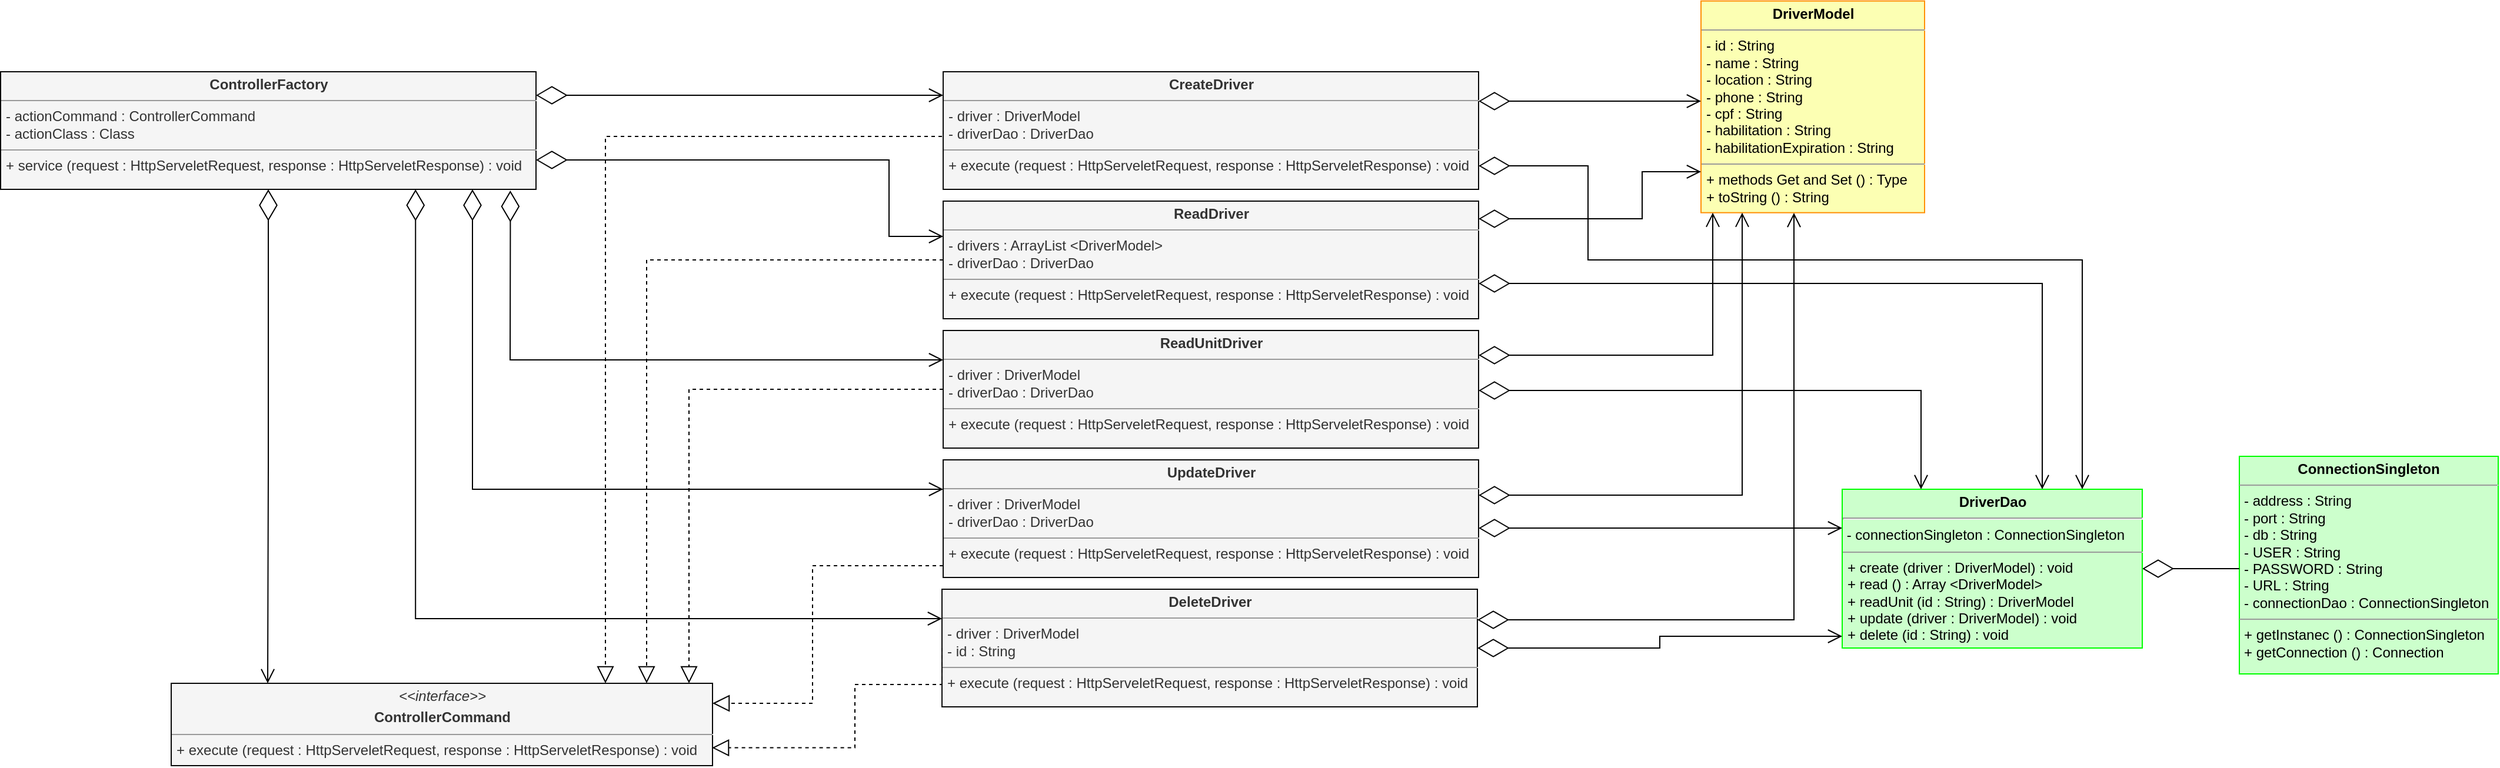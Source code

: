 <mxfile version="10.7.7" type="device"><diagram id="XEQHyH9ysi0jUva_adD2" name="Driver"><mxGraphModel dx="1914" dy="1182" grid="1" gridSize="5" guides="1" tooltips="1" connect="1" arrows="1" fold="1" page="1" pageScale="1" pageWidth="1169" pageHeight="827" background="none" math="0" shadow="0"><root><mxCell id="0"/><mxCell id="1" parent="0"/><mxCell id="_ainLfYOysoYpOIYqb32-5" value="&lt;p style=&quot;margin: 0px ; margin-top: 4px ; text-align: center&quot;&gt;&lt;b&gt;DriverModel&lt;/b&gt;&lt;/p&gt;&lt;hr size=&quot;1&quot;&gt;&lt;p style=&quot;margin: 0px ; margin-left: 4px&quot;&gt;- id : String&lt;/p&gt;&lt;p style=&quot;margin: 0px ; margin-left: 4px&quot;&gt;- name : String&lt;br&gt;&lt;/p&gt;&lt;p style=&quot;margin: 0px ; margin-left: 4px&quot;&gt;- location : String&lt;br&gt;&lt;/p&gt;&lt;p style=&quot;margin: 0px ; margin-left: 4px&quot;&gt;- phone : String&lt;br&gt;&lt;/p&gt;&lt;p style=&quot;margin: 0px ; margin-left: 4px&quot;&gt;- cpf : String&lt;br&gt;&lt;/p&gt;&lt;p style=&quot;margin: 0px ; margin-left: 4px&quot;&gt;- habilitation : String&lt;br&gt;&lt;/p&gt;&lt;p style=&quot;margin: 0px ; margin-left: 4px&quot;&gt;- habilitationExpiration : String&lt;br&gt;&lt;/p&gt;&lt;hr size=&quot;1&quot;&gt;&lt;p style=&quot;margin: 0px ; margin-left: 4px&quot;&gt;+ methods Get and Set () : Type&lt;/p&gt;&lt;p style=&quot;margin: 0px ; margin-left: 4px&quot;&gt;+ toString () : String&lt;/p&gt;&lt;p style=&quot;margin: 0px ; margin-left: 4px&quot;&gt;&lt;br&gt;&lt;/p&gt;" style="verticalAlign=top;align=left;overflow=fill;fontSize=12;fontFamily=Helvetica;html=1;fillColor=#FCFFB3;strokeColor=#FF8F06;" parent="1" vertex="1"><mxGeometry x="322.5" y="-762.167" width="190" height="180" as="geometry"/></mxCell><mxCell id="l6Ly2RvFRrYfINI8LPAp-33" value="&lt;p style=&quot;margin: 0px ; margin-top: 4px ; text-align: center&quot;&gt;&lt;b&gt;ConnectionSingleton&lt;/b&gt;&lt;br&gt;&lt;/p&gt;&lt;hr size=&quot;1&quot;&gt;&lt;p style=&quot;margin: 0px ; margin-left: 4px&quot;&gt;&lt;span&gt;- address : String&lt;/span&gt;&lt;br&gt;&lt;/p&gt;&lt;p style=&quot;margin: 0px ; margin-left: 4px&quot;&gt;- port : String&lt;span&gt;&lt;br&gt;&lt;/span&gt;&lt;/p&gt;&lt;p style=&quot;margin: 0px ; margin-left: 4px&quot;&gt;- db : String&lt;br&gt;&lt;/p&gt;&lt;p style=&quot;margin: 0px ; margin-left: 4px&quot;&gt;- USER : String&lt;br&gt;&lt;/p&gt;&lt;p style=&quot;margin: 0px ; margin-left: 4px&quot;&gt;- PASSWORD : String&lt;br&gt;&lt;/p&gt;&lt;p style=&quot;margin: 0px ; margin-left: 4px&quot;&gt;- URL : String&lt;/p&gt;&lt;p style=&quot;margin: 0px ; margin-left: 4px&quot;&gt;- connectionDao : ConnectionSingleton&lt;br&gt;&lt;/p&gt;&lt;hr size=&quot;1&quot;&gt;&lt;p style=&quot;margin: 0px ; margin-left: 4px&quot;&gt;&lt;span&gt;+ getInstanec () : ConnectionSingleton&lt;/span&gt;&lt;br&gt;&lt;/p&gt;&lt;p style=&quot;margin: 0px ; margin-left: 4px&quot;&gt;+ getConnection () : Connection&lt;/p&gt;&lt;p style=&quot;margin: 0px ; margin-left: 4px&quot;&gt;&lt;br&gt;&lt;/p&gt;" style="verticalAlign=top;align=left;overflow=fill;fontSize=12;fontFamily=Helvetica;html=1;strokeColor=#00FF00;fillColor=#CCFFCC;" parent="1" vertex="1"><mxGeometry x="780" y="-375" width="220" height="185" as="geometry"/></mxCell><mxCell id="l6Ly2RvFRrYfINI8LPAp-53" value="" style="edgeStyle=orthogonalEdgeStyle;rounded=0;orthogonalLoop=1;jettySize=auto;html=1;endArrow=none;endFill=0;endSize=24;strokeColor=#000000;strokeWidth=1;startSize=24;startArrow=diamondThin;startFill=0;" parent="1" source="l6Ly2RvFRrYfINI8LPAp-47" target="l6Ly2RvFRrYfINI8LPAp-33" edge="1"><mxGeometry relative="1" as="geometry"><Array as="points"><mxPoint x="775" y="-280"/><mxPoint x="775" y="-280"/></Array></mxGeometry></mxCell><mxCell id="l6Ly2RvFRrYfINI8LPAp-47" value="&lt;p style=&quot;margin: 0px ; margin-top: 4px ; text-align: center&quot;&gt;&lt;b&gt;DriverDao&lt;/b&gt;&lt;/p&gt;&lt;hr&gt;&amp;nbsp;- connectionSingleton : ConnectionSingleton&amp;nbsp;&lt;hr size=&quot;1&quot;&gt;&lt;p style=&quot;margin: 0px ; margin-left: 4px&quot;&gt;&lt;span&gt;+ create (driver : DriverModel) : void&lt;/span&gt;&lt;br&gt;&lt;/p&gt;&lt;p style=&quot;margin: 0px ; margin-left: 4px&quot;&gt;+ read () : Array &amp;lt;DriverModel&amp;gt;&lt;/p&gt;&lt;p style=&quot;margin: 0px ; margin-left: 4px&quot;&gt;+ readUnit (id : String) : DriverModel&lt;br&gt;&lt;/p&gt;&lt;p style=&quot;margin: 0px ; margin-left: 4px&quot;&gt;+ update (driver : DriverModel) : void&lt;/p&gt;&lt;p style=&quot;margin: 0px ; margin-left: 4px&quot;&gt;+ delete (id : String) : void&lt;br&gt;&lt;/p&gt;&lt;p style=&quot;margin: 0px ; margin-left: 4px&quot;&gt;&lt;br&gt;&lt;/p&gt;" style="verticalAlign=top;align=left;overflow=fill;fontSize=12;fontFamily=Helvetica;html=1;strokeColor=#00FF00;fillColor=#CCFFCC;" parent="1" vertex="1"><mxGeometry x="442.5" y="-347" width="255" height="135" as="geometry"/></mxCell><mxCell id="n5L__9Hg-98LlqXiz4e5-5" value="&lt;p style=&quot;margin: 0px ; margin-top: 4px ; text-align: center&quot;&gt;&lt;b&gt;ReadDriver&lt;/b&gt;&lt;/p&gt;&lt;hr size=&quot;1&quot;&gt;&lt;p style=&quot;margin: 0px ; margin-left: 4px&quot;&gt;- drivers : ArrayList &amp;lt;DriverModel&amp;gt;&lt;/p&gt;&lt;p style=&quot;margin: 0px ; margin-left: 4px&quot;&gt;- driverDao : DriverDao&lt;/p&gt;&lt;hr size=&quot;1&quot;&gt;&lt;p style=&quot;margin: 0px ; margin-left: 4px&quot;&gt;+ execute (request : HttpServeletRequest, response : HttpServeletResponse) : void&lt;/p&gt;&lt;p style=&quot;margin: 0px ; margin-left: 4px&quot;&gt;&lt;br&gt;&lt;/p&gt;" style="verticalAlign=top;align=left;overflow=fill;fontSize=12;fontFamily=Helvetica;html=1;fillColor=#f5f5f5;strokeColor=#080808;fontColor=#333333;" vertex="1" parent="1"><mxGeometry x="-321.5" y="-592" width="455" height="100" as="geometry"/></mxCell><mxCell id="n5L__9Hg-98LlqXiz4e5-6" value="&lt;p style=&quot;margin: 0px ; margin-top: 4px ; text-align: center&quot;&gt;&lt;b&gt;UpdateDriver&lt;/b&gt;&lt;/p&gt;&lt;hr size=&quot;1&quot;&gt;&lt;p style=&quot;margin: 0px ; margin-left: 4px&quot;&gt;- driver : DriverModel&lt;/p&gt;&lt;p style=&quot;margin: 0px ; margin-left: 4px&quot;&gt;- driverDao : DriverDao&lt;/p&gt;&lt;hr size=&quot;1&quot;&gt;&lt;p style=&quot;margin: 0px ; margin-left: 4px&quot;&gt;+ execute (request : HttpServeletRequest, response : HttpServeletResponse) : void&lt;/p&gt;&lt;p style=&quot;margin: 0px ; margin-left: 4px&quot;&gt;&lt;br&gt;&lt;/p&gt;" style="verticalAlign=top;align=left;overflow=fill;fontSize=12;fontFamily=Helvetica;html=1;fillColor=#f5f5f5;strokeColor=#080808;fontColor=#333333;" vertex="1" parent="1"><mxGeometry x="-321.5" y="-372" width="455" height="100" as="geometry"/></mxCell><mxCell id="n5L__9Hg-98LlqXiz4e5-7" value="&lt;p style=&quot;margin: 0px ; margin-top: 4px ; text-align: center&quot;&gt;&lt;b&gt;CreateDriver&lt;/b&gt;&lt;/p&gt;&lt;hr size=&quot;1&quot;&gt;&lt;p style=&quot;margin: 0px ; margin-left: 4px&quot;&gt;- driver : DriverModel&lt;/p&gt;&lt;p style=&quot;margin: 0px ; margin-left: 4px&quot;&gt;- driverDao : DriverDao&lt;/p&gt;&lt;hr size=&quot;1&quot;&gt;&lt;p style=&quot;margin: 0px ; margin-left: 4px&quot;&gt;+ execute (request : HttpServeletRequest, response : HttpServeletResponse) : void&lt;/p&gt;&lt;p style=&quot;margin: 0px ; margin-left: 4px&quot;&gt;&lt;br&gt;&lt;/p&gt;" style="verticalAlign=top;align=left;overflow=fill;fontSize=12;fontFamily=Helvetica;html=1;fillColor=#f5f5f5;strokeColor=#080808;fontColor=#333333;" vertex="1" parent="1"><mxGeometry x="-321.5" y="-702" width="455" height="100" as="geometry"/></mxCell><mxCell id="n5L__9Hg-98LlqXiz4e5-8" value="&lt;p style=&quot;margin: 0px ; margin-top: 4px ; text-align: center&quot;&gt;&lt;b&gt;ReadUnitDriver&lt;/b&gt;&lt;/p&gt;&lt;hr size=&quot;1&quot;&gt;&lt;p style=&quot;margin: 0px ; margin-left: 4px&quot;&gt;- driver : DriverModel&lt;/p&gt;&lt;p style=&quot;margin: 0px ; margin-left: 4px&quot;&gt;- driverDao : DriverDao&lt;/p&gt;&lt;hr size=&quot;1&quot;&gt;&lt;p style=&quot;margin: 0px ; margin-left: 4px&quot;&gt;+ execute (request : HttpServeletRequest, response : HttpServeletResponse) : void&lt;/p&gt;&lt;p style=&quot;margin: 0px ; margin-left: 4px&quot;&gt;&lt;br&gt;&lt;/p&gt;" style="verticalAlign=top;align=left;overflow=fill;fontSize=12;fontFamily=Helvetica;html=1;fillColor=#f5f5f5;strokeColor=#080808;fontColor=#333333;" vertex="1" parent="1"><mxGeometry x="-321.5" y="-482" width="455" height="100" as="geometry"/></mxCell><mxCell id="n5L__9Hg-98LlqXiz4e5-9" value="&lt;p style=&quot;margin: 0px ; margin-top: 4px ; text-align: center&quot;&gt;&lt;b&gt;DeleteDriver&lt;/b&gt;&lt;/p&gt;&lt;hr size=&quot;1&quot;&gt;&lt;p style=&quot;margin: 0px ; margin-left: 4px&quot;&gt;- driver : DriverModel&lt;/p&gt;&lt;p style=&quot;margin: 0px ; margin-left: 4px&quot;&gt;- id : String&lt;/p&gt;&lt;hr size=&quot;1&quot;&gt;&lt;p style=&quot;margin: 0px ; margin-left: 4px&quot;&gt;+ execute (request : HttpServeletRequest, response : HttpServeletResponse) : void&lt;/p&gt;&lt;p style=&quot;margin: 0px ; margin-left: 4px&quot;&gt;&lt;br&gt;&lt;/p&gt;" style="verticalAlign=top;align=left;overflow=fill;fontSize=12;fontFamily=Helvetica;html=1;fillColor=#f5f5f5;strokeColor=#080808;fontColor=#333333;" vertex="1" parent="1"><mxGeometry x="-322.5" y="-262" width="455" height="100" as="geometry"/></mxCell><mxCell id="n5L__9Hg-98LlqXiz4e5-10" value="&lt;p style=&quot;margin: 0px ; margin-top: 4px ; text-align: center&quot;&gt;&lt;i&gt;&amp;lt;&amp;lt;interface&amp;gt;&amp;gt;&lt;/i&gt;&lt;/p&gt;&lt;p style=&quot;margin: 0px ; margin-top: 4px ; text-align: center&quot;&gt;&lt;b&gt;ControllerCommand&lt;/b&gt;&lt;/p&gt;&lt;hr size=&quot;1&quot;&gt;&lt;p style=&quot;margin: 0px ; margin-left: 4px&quot;&gt;&lt;/p&gt;&lt;p style=&quot;margin: 0px ; margin-left: 4px&quot;&gt;+ execute (request : HttpServeletRequest, response : HttpServeletResponse) : void&lt;/p&gt;&lt;p style=&quot;margin: 0px ; margin-left: 4px&quot;&gt;&lt;br&gt;&lt;/p&gt;" style="verticalAlign=top;align=left;overflow=fill;fontSize=12;fontFamily=Helvetica;html=1;fillColor=#f5f5f5;strokeColor=#080808;fontColor=#333333;" vertex="1" parent="1"><mxGeometry x="-977.5" y="-182" width="460" height="70" as="geometry"/></mxCell><mxCell id="n5L__9Hg-98LlqXiz4e5-11" value="" style="endArrow=block;dashed=1;endFill=0;endSize=12;html=1;exitX=0;exitY=0.5;exitDx=0;exitDy=0;edgeStyle=orthogonalEdgeStyle;rounded=0;" edge="1" parent="1" source="n5L__9Hg-98LlqXiz4e5-7" target="n5L__9Hg-98LlqXiz4e5-10"><mxGeometry width="160" relative="1" as="geometry"><mxPoint x="-567.5" y="-687" as="sourcePoint"/><mxPoint x="-442.5" y="-657" as="targetPoint"/><Array as="points"><mxPoint x="-321.5" y="-647"/><mxPoint x="-608.5" y="-647"/></Array></mxGeometry></mxCell><mxCell id="n5L__9Hg-98LlqXiz4e5-12" value="" style="endArrow=block;dashed=1;endFill=0;endSize=12;html=1;exitX=0;exitY=0.5;exitDx=0;exitDy=0;edgeStyle=orthogonalEdgeStyle;rounded=0;" edge="1" parent="1" source="n5L__9Hg-98LlqXiz4e5-5" target="n5L__9Hg-98LlqXiz4e5-10"><mxGeometry width="160" relative="1" as="geometry"><mxPoint x="-333.5" y="-367" as="sourcePoint"/><mxPoint x="-572.5" y="-637" as="targetPoint"/><Array as="points"><mxPoint x="-573.5" y="-542"/></Array></mxGeometry></mxCell><mxCell id="n5L__9Hg-98LlqXiz4e5-13" value="" style="endArrow=block;dashed=1;endFill=0;endSize=12;html=1;exitX=0;exitY=0.5;exitDx=0;exitDy=0;edgeStyle=orthogonalEdgeStyle;rounded=0;" edge="1" parent="1" source="n5L__9Hg-98LlqXiz4e5-8" target="n5L__9Hg-98LlqXiz4e5-10"><mxGeometry width="160" relative="1" as="geometry"><mxPoint x="-333.5" y="-472" as="sourcePoint"/><mxPoint x="-477.5" y="-382" as="targetPoint"/><Array as="points"><mxPoint x="-537.5" y="-432"/></Array></mxGeometry></mxCell><mxCell id="n5L__9Hg-98LlqXiz4e5-14" value="" style="endArrow=block;dashed=1;endFill=0;endSize=12;html=1;edgeStyle=orthogonalEdgeStyle;rounded=0;" edge="1" parent="1" target="n5L__9Hg-98LlqXiz4e5-10"><mxGeometry width="160" relative="1" as="geometry"><mxPoint x="-321.5" y="-282" as="sourcePoint"/><mxPoint x="-466.5" y="-292" as="targetPoint"/><Array as="points"><mxPoint x="-432.5" y="-282"/><mxPoint x="-432.5" y="-165"/></Array></mxGeometry></mxCell><mxCell id="n5L__9Hg-98LlqXiz4e5-15" value="" style="endArrow=block;dashed=1;endFill=0;endSize=12;html=1;exitX=0;exitY=0.5;exitDx=0;exitDy=0;edgeStyle=orthogonalEdgeStyle;rounded=0;entryX=0.999;entryY=0.783;entryDx=0;entryDy=0;entryPerimeter=0;" edge="1" parent="1" source="n5L__9Hg-98LlqXiz4e5-9" target="n5L__9Hg-98LlqXiz4e5-10"><mxGeometry width="160" relative="1" as="geometry"><mxPoint x="-372.5" y="-282" as="sourcePoint"/><mxPoint x="-452.5" y="-162" as="targetPoint"/><Array as="points"><mxPoint x="-322.5" y="-181"/><mxPoint x="-396.5" y="-181"/><mxPoint x="-396.5" y="-127"/></Array></mxGeometry></mxCell><mxCell id="t3KXrk6TH0rlCCTjzWtQ-1" value="&lt;p style=&quot;margin: 0px ; margin-top: 4px ; text-align: center&quot;&gt;&lt;b&gt;ControllerFactory&lt;/b&gt;&lt;/p&gt;&lt;hr size=&quot;1&quot;&gt;&lt;p style=&quot;margin: 0px ; margin-left: 4px&quot;&gt;- actionCommand : ControllerCommand&lt;br&gt;&lt;/p&gt;&lt;p style=&quot;margin: 0px ; margin-left: 4px&quot;&gt;- actionClass : Class&lt;/p&gt;&lt;hr size=&quot;1&quot;&gt;&lt;p style=&quot;margin: 0px ; margin-left: 4px&quot;&gt;+ service (request : HttpServeletRequest, response : HttpServeletResponse) : void&lt;/p&gt;&lt;p style=&quot;margin: 0px ; margin-left: 4px&quot;&gt;&lt;br&gt;&lt;/p&gt;" style="verticalAlign=top;align=left;overflow=fill;fontSize=12;fontFamily=Helvetica;html=1;fillColor=#f5f5f5;strokeColor=#080808;fontColor=#333333;" vertex="1" parent="1"><mxGeometry x="-1122.5" y="-702" width="455" height="100" as="geometry"/></mxCell><mxCell id="KXjrkmslM8f2kRotKO9L-1" value="" style="edgeStyle=orthogonalEdgeStyle;rounded=0;orthogonalLoop=1;jettySize=auto;html=1;endArrow=open;endFill=0;endSize=10;strokeColor=#000000;strokeWidth=1;startSize=24;startArrow=diamondThin;startFill=0;" edge="1" parent="1" source="t3KXrk6TH0rlCCTjzWtQ-1"><mxGeometry relative="1" as="geometry"><Array as="points"><mxPoint x="-321.5" y="-682"/></Array><mxPoint x="-627.5" y="-627" as="sourcePoint"/><mxPoint x="-321.5" y="-682" as="targetPoint"/></mxGeometry></mxCell><mxCell id="KXjrkmslM8f2kRotKO9L-2" value="" style="edgeStyle=orthogonalEdgeStyle;rounded=0;orthogonalLoop=1;jettySize=auto;html=1;endArrow=open;endFill=0;endSize=10;strokeColor=#000000;strokeWidth=1;startSize=24;startArrow=diamondThin;startFill=0;exitX=1;exitY=0.75;exitDx=0;exitDy=0;" edge="1" parent="1" source="t3KXrk6TH0rlCCTjzWtQ-1" target="n5L__9Hg-98LlqXiz4e5-5"><mxGeometry relative="1" as="geometry"><Array as="points"><mxPoint x="-367.5" y="-627"/><mxPoint x="-367.5" y="-562"/></Array><mxPoint x="-647.5" y="-552" as="sourcePoint"/><mxPoint x="-384.5" y="-562" as="targetPoint"/></mxGeometry></mxCell><mxCell id="KXjrkmslM8f2kRotKO9L-3" value="" style="edgeStyle=orthogonalEdgeStyle;rounded=0;orthogonalLoop=1;jettySize=auto;html=1;endArrow=open;endFill=0;endSize=10;strokeColor=#000000;strokeWidth=1;startSize=24;startArrow=diamondThin;startFill=0;entryX=0;entryY=0.25;entryDx=0;entryDy=0;exitX=0.952;exitY=1.01;exitDx=0;exitDy=0;exitPerimeter=0;" edge="1" parent="1" source="t3KXrk6TH0rlCCTjzWtQ-1" target="n5L__9Hg-98LlqXiz4e5-8"><mxGeometry relative="1" as="geometry"><Array as="points"><mxPoint x="-689.5" y="-567"/><mxPoint x="-689.5" y="-557"/><mxPoint x="-689.5" y="-457"/></Array><mxPoint x="-652.5" y="-592" as="sourcePoint"/><mxPoint x="-854.5" y="-436" as="targetPoint"/></mxGeometry></mxCell><mxCell id="KXjrkmslM8f2kRotKO9L-4" value="" style="edgeStyle=orthogonalEdgeStyle;rounded=0;orthogonalLoop=1;jettySize=auto;html=1;endArrow=open;endFill=0;endSize=10;strokeColor=#000000;strokeWidth=1;startSize=24;startArrow=diamondThin;startFill=0;entryX=0;entryY=0.25;entryDx=0;entryDy=0;" edge="1" parent="1" source="t3KXrk6TH0rlCCTjzWtQ-1" target="n5L__9Hg-98LlqXiz4e5-6"><mxGeometry relative="1" as="geometry"><Array as="points"><mxPoint x="-721.5" y="-347"/></Array><mxPoint x="-722.5" y="-577" as="sourcePoint"/><mxPoint x="-852" y="-477" as="targetPoint"/></mxGeometry></mxCell><mxCell id="KXjrkmslM8f2kRotKO9L-5" value="" style="edgeStyle=orthogonalEdgeStyle;rounded=0;orthogonalLoop=1;jettySize=auto;html=1;endArrow=open;endFill=0;endSize=10;strokeColor=#000000;strokeWidth=1;startSize=24;startArrow=diamondThin;startFill=0;exitX=0.775;exitY=1;exitDx=0;exitDy=0;exitPerimeter=0;entryX=0;entryY=0.25;entryDx=0;entryDy=0;" edge="1" parent="1" source="t3KXrk6TH0rlCCTjzWtQ-1" target="n5L__9Hg-98LlqXiz4e5-9"><mxGeometry relative="1" as="geometry"><Array as="points"><mxPoint x="-769.5" y="-237"/></Array><mxPoint x="-767.5" y="-556.5" as="sourcePoint"/><mxPoint x="-813" y="-315.5" as="targetPoint"/></mxGeometry></mxCell><mxCell id="KXjrkmslM8f2kRotKO9L-7" value="" style="edgeStyle=orthogonalEdgeStyle;rounded=0;orthogonalLoop=1;jettySize=auto;html=1;endArrow=open;endFill=0;endSize=10;strokeColor=#000000;strokeWidth=1;startSize=24;startArrow=diamondThin;startFill=0;" edge="1" parent="1" source="t3KXrk6TH0rlCCTjzWtQ-1" target="n5L__9Hg-98LlqXiz4e5-10"><mxGeometry relative="1" as="geometry"><Array as="points"><mxPoint x="-895.5" y="-367"/><mxPoint x="-895.5" y="-367"/></Array><mxPoint x="-872.5" y="-547" as="sourcePoint"/><mxPoint x="-896.5" y="-266" as="targetPoint"/></mxGeometry></mxCell><mxCell id="KXjrkmslM8f2kRotKO9L-8" value="" style="edgeStyle=orthogonalEdgeStyle;rounded=0;orthogonalLoop=1;jettySize=auto;html=1;endArrow=open;endFill=0;endSize=10;strokeColor=#000000;strokeWidth=1;startSize=24;startArrow=diamondThin;startFill=0;" edge="1" parent="1" source="n5L__9Hg-98LlqXiz4e5-7" target="_ainLfYOysoYpOIYqb32-5"><mxGeometry relative="1" as="geometry"><Array as="points"><mxPoint x="252.5" y="-677"/><mxPoint x="252.5" y="-677"/></Array><mxPoint x="144" y="-703.5" as="sourcePoint"/><mxPoint x="292.5" y="-602" as="targetPoint"/></mxGeometry></mxCell><mxCell id="KXjrkmslM8f2kRotKO9L-14" value="" style="edgeStyle=orthogonalEdgeStyle;rounded=0;orthogonalLoop=1;jettySize=auto;html=1;endArrow=open;endFill=0;endSize=10;strokeColor=#000000;strokeWidth=1;startSize=24;startArrow=diamondThin;startFill=0;" edge="1" parent="1" source="n5L__9Hg-98LlqXiz4e5-5" target="_ainLfYOysoYpOIYqb32-5"><mxGeometry relative="1" as="geometry"><Array as="points"><mxPoint x="272.5" y="-577"/><mxPoint x="272.5" y="-617"/></Array><mxPoint x="182.357" y="-536.929" as="sourcePoint"/><mxPoint x="312.5" y="-647" as="targetPoint"/></mxGeometry></mxCell><mxCell id="KXjrkmslM8f2kRotKO9L-15" value="" style="edgeStyle=orthogonalEdgeStyle;rounded=0;orthogonalLoop=1;jettySize=auto;html=1;endArrow=open;endFill=0;endSize=10;strokeColor=#000000;strokeWidth=1;startSize=24;startArrow=diamondThin;startFill=0;" edge="1" parent="1" source="n5L__9Hg-98LlqXiz4e5-8" target="_ainLfYOysoYpOIYqb32-5"><mxGeometry relative="1" as="geometry"><Array as="points"><mxPoint x="332.5" y="-461"/></Array><mxPoint x="142.5" y="-460.5" as="sourcePoint"/><mxPoint x="331.5" y="-500.5" as="targetPoint"/></mxGeometry></mxCell><mxCell id="KXjrkmslM8f2kRotKO9L-16" value="" style="edgeStyle=orthogonalEdgeStyle;rounded=0;orthogonalLoop=1;jettySize=auto;html=1;endArrow=open;endFill=0;endSize=10;strokeColor=#000000;strokeWidth=1;startSize=24;startArrow=diamondThin;startFill=0;" edge="1" parent="1" source="n5L__9Hg-98LlqXiz4e5-6" target="_ainLfYOysoYpOIYqb32-5"><mxGeometry relative="1" as="geometry"><Array as="points"><mxPoint x="357.5" y="-342"/></Array><mxPoint x="157.5" y="-311.786" as="sourcePoint"/><mxPoint x="357.214" y="-432.667" as="targetPoint"/></mxGeometry></mxCell><mxCell id="KXjrkmslM8f2kRotKO9L-18" value="" style="edgeStyle=orthogonalEdgeStyle;rounded=0;orthogonalLoop=1;jettySize=auto;html=1;endArrow=open;endFill=0;endSize=10;strokeColor=#000000;strokeWidth=1;startSize=24;startArrow=diamondThin;startFill=0;entryX=0.421;entryY=1.001;entryDx=0;entryDy=0;entryPerimeter=0;" edge="1" parent="1" source="n5L__9Hg-98LlqXiz4e5-9" target="_ainLfYOysoYpOIYqb32-5"><mxGeometry relative="1" as="geometry"><Array as="points"><mxPoint x="401.5" y="-236"/></Array><mxPoint x="152" y="-191.286" as="sourcePoint"/><mxPoint x="376.0" y="-432.167" as="targetPoint"/></mxGeometry></mxCell><mxCell id="KXjrkmslM8f2kRotKO9L-19" value="" style="edgeStyle=orthogonalEdgeStyle;rounded=0;orthogonalLoop=1;jettySize=auto;html=1;endArrow=diamondThin;endFill=0;endSize=24;strokeColor=#000000;strokeWidth=1;startSize=10;startArrow=open;startFill=0;" edge="1" parent="1" source="l6Ly2RvFRrYfINI8LPAp-47" target="n5L__9Hg-98LlqXiz4e5-7"><mxGeometry relative="1" as="geometry"><Array as="points"><mxPoint x="646.5" y="-542"/><mxPoint x="226.5" y="-542"/><mxPoint x="226.5" y="-622"/></Array><mxPoint x="558.0" y="-397" as="sourcePoint"/><mxPoint x="212.5" y="-642" as="targetPoint"/></mxGeometry></mxCell><mxCell id="KXjrkmslM8f2kRotKO9L-22" value="" style="edgeStyle=orthogonalEdgeStyle;rounded=0;orthogonalLoop=1;jettySize=auto;html=1;endArrow=diamondThin;endFill=0;endSize=24;strokeColor=#000000;strokeWidth=1;startSize=10;startArrow=open;startFill=0;" edge="1" parent="1" source="l6Ly2RvFRrYfINI8LPAp-47" target="n5L__9Hg-98LlqXiz4e5-5"><mxGeometry relative="1" as="geometry"><Array as="points"><mxPoint x="612.5" y="-522"/></Array><mxPoint x="666.118" y="-266" as="sourcePoint"/><mxPoint x="153" y="-541.353" as="targetPoint"/></mxGeometry></mxCell><mxCell id="KXjrkmslM8f2kRotKO9L-23" value="" style="edgeStyle=orthogonalEdgeStyle;rounded=0;orthogonalLoop=1;jettySize=auto;html=1;endArrow=diamondThin;endFill=0;endSize=24;strokeColor=#000000;strokeWidth=1;startSize=10;startArrow=open;startFill=0;" edge="1" parent="1" source="l6Ly2RvFRrYfINI8LPAp-47" target="n5L__9Hg-98LlqXiz4e5-8"><mxGeometry relative="1" as="geometry"><Array as="points"><mxPoint x="509.5" y="-431"/></Array><mxPoint x="509.118" y="-251.559" as="sourcePoint"/><mxPoint x="136" y="-431.559" as="targetPoint"/></mxGeometry></mxCell><mxCell id="KXjrkmslM8f2kRotKO9L-24" value="" style="edgeStyle=orthogonalEdgeStyle;rounded=0;orthogonalLoop=1;jettySize=auto;html=1;endArrow=diamondThin;endFill=0;endSize=24;strokeColor=#000000;strokeWidth=1;startSize=10;startArrow=open;startFill=0;" edge="1" parent="1" source="l6Ly2RvFRrYfINI8LPAp-47" target="n5L__9Hg-98LlqXiz4e5-6"><mxGeometry relative="1" as="geometry"><Array as="points"><mxPoint x="412.5" y="-314"/><mxPoint x="412.5" y="-314"/></Array><mxPoint x="517.971" y="-230" as="sourcePoint"/><mxPoint x="142.5" y="-313.588" as="targetPoint"/></mxGeometry></mxCell><mxCell id="KXjrkmslM8f2kRotKO9L-25" value="" style="edgeStyle=orthogonalEdgeStyle;rounded=0;orthogonalLoop=1;jettySize=auto;html=1;endArrow=diamondThin;endFill=0;endSize=24;strokeColor=#000000;strokeWidth=1;startSize=10;startArrow=open;startFill=0;" edge="1" parent="1" source="l6Ly2RvFRrYfINI8LPAp-47" target="n5L__9Hg-98LlqXiz4e5-9"><mxGeometry relative="1" as="geometry"><Array as="points"><mxPoint x="287.5" y="-222"/><mxPoint x="287.5" y="-212"/></Array><mxPoint x="446.5" y="-197" as="sourcePoint"/><mxPoint x="137.5" y="-197" as="targetPoint"/></mxGeometry></mxCell></root></mxGraphModel></diagram><diagram id="0ZRhGmKVxt3CAOBs0YwX" name="People"><mxGraphModel dx="2440" dy="1433" grid="1" gridSize="10" guides="1" tooltips="1" connect="1" arrows="1" fold="1" page="1" pageScale="1" pageWidth="1169" pageHeight="827" math="0" shadow="1"><root><mxCell id="ssS61Kc8078K_gUgbplr-0"/><mxCell id="ssS61Kc8078K_gUgbplr-1" parent="ssS61Kc8078K_gUgbplr-0"/><mxCell id="0Gqa4iPrNIRjdUGszRwS-0" value="&lt;p style=&quot;margin: 0px ; margin-top: 4px ; text-align: center&quot;&gt;&lt;b&gt;PeopleModel&lt;/b&gt;&lt;/p&gt;&lt;hr size=&quot;1&quot;&gt;&lt;p style=&quot;margin: 0px ; margin-left: 4px&quot;&gt;- id : String&lt;/p&gt;&lt;p style=&quot;margin: 0px ; margin-left: 4px&quot;&gt;- name : String&lt;br&gt;&lt;/p&gt;&lt;p style=&quot;margin: 0px ; margin-left: 4px&quot;&gt;- register : String&lt;br&gt;&lt;/p&gt;&lt;p style=&quot;margin: 0px ; margin-left: 4px&quot;&gt;- cpf : String&lt;br&gt;&lt;/p&gt;&lt;p style=&quot;margin: 0px ; margin-left: 4px&quot;&gt;- user : String&lt;br&gt;&lt;/p&gt;&lt;p style=&quot;margin: 0px ; margin-left: 4px&quot;&gt;- password : String&lt;br&gt;&lt;/p&gt;&lt;p style=&quot;margin: 0px ; margin-left: 4px&quot;&gt;- group : String&lt;br&gt;&lt;/p&gt;&lt;hr size=&quot;1&quot;&gt;&lt;p style=&quot;margin: 0px ; margin-left: 4px&quot;&gt;+ methods Get and Set () : Type&lt;/p&gt;&lt;p style=&quot;margin: 0px ; margin-left: 4px&quot;&gt;+ toString () : String&lt;/p&gt;&lt;p style=&quot;margin: 0px ; margin-left: 4px&quot;&gt;&lt;br&gt;&lt;/p&gt;" style="verticalAlign=top;align=left;overflow=fill;fontSize=12;fontFamily=Helvetica;html=1;fillColor=#FCFFB3;strokeColor=#FF8F06;gradientColor=none;" vertex="1" parent="ssS61Kc8078K_gUgbplr-1"><mxGeometry x="334" y="-787.667" width="190" height="180" as="geometry"/></mxCell><mxCell id="0Gqa4iPrNIRjdUGszRwS-27" value="&lt;p style=&quot;margin: 0px ; margin-top: 4px ; text-align: center&quot;&gt;&lt;b&gt;ConnectionSingleton&lt;/b&gt;&lt;br&gt;&lt;/p&gt;&lt;hr size=&quot;1&quot;&gt;&lt;p style=&quot;margin: 0px ; margin-left: 4px&quot;&gt;&lt;span&gt;- address : String&lt;/span&gt;&lt;br&gt;&lt;/p&gt;&lt;p style=&quot;margin: 0px ; margin-left: 4px&quot;&gt;- port : String&lt;span&gt;&lt;br&gt;&lt;/span&gt;&lt;/p&gt;&lt;p style=&quot;margin: 0px ; margin-left: 4px&quot;&gt;- db : String&lt;br&gt;&lt;/p&gt;&lt;p style=&quot;margin: 0px ; margin-left: 4px&quot;&gt;- USER : String&lt;br&gt;&lt;/p&gt;&lt;p style=&quot;margin: 0px ; margin-left: 4px&quot;&gt;- PASSWORD : String&lt;br&gt;&lt;/p&gt;&lt;p style=&quot;margin: 0px ; margin-left: 4px&quot;&gt;- URL : String&lt;/p&gt;&lt;p style=&quot;margin: 0px ; margin-left: 4px&quot;&gt;- connectionDao : ConnectionSingleton&lt;br&gt;&lt;/p&gt;&lt;hr size=&quot;1&quot;&gt;&lt;p style=&quot;margin: 0px ; margin-left: 4px&quot;&gt;&lt;span&gt;+ getInstanec () : ConnectionSingleton&lt;/span&gt;&lt;br&gt;&lt;/p&gt;&lt;p style=&quot;margin: 0px ; margin-left: 4px&quot;&gt;+ getConnection () : Connection&lt;/p&gt;&lt;p style=&quot;margin: 0px ; margin-left: 4px&quot;&gt;&lt;br&gt;&lt;/p&gt;" style="verticalAlign=top;align=left;overflow=fill;fontSize=12;fontFamily=Helvetica;html=1;strokeColor=#00FF00;fillColor=#CCFFCC;" vertex="1" parent="ssS61Kc8078K_gUgbplr-1"><mxGeometry x="870" y="-392.5" width="220" height="185" as="geometry"/></mxCell><mxCell id="0Gqa4iPrNIRjdUGszRwS-35" value="" style="edgeStyle=orthogonalEdgeStyle;rounded=0;orthogonalLoop=1;jettySize=auto;html=1;endArrow=open;endFill=0;endSize=10;strokeColor=#000000;strokeWidth=1;startSize=24;startArrow=diamondThin;startFill=0;" edge="1" parent="ssS61Kc8078K_gUgbplr-1" source="0Gqa4iPrNIRjdUGszRwS-36" target="0Gqa4iPrNIRjdUGszRwS-27"><mxGeometry relative="1" as="geometry"><Array as="points"><mxPoint x="860" y="-300"/><mxPoint x="860" y="-300"/></Array></mxGeometry></mxCell><mxCell id="0Gqa4iPrNIRjdUGszRwS-36" value="&lt;p style=&quot;margin: 0px ; margin-top: 4px ; text-align: center&quot;&gt;&lt;b&gt;PeopleDao&lt;/b&gt;&lt;/p&gt;&lt;hr&gt;&amp;nbsp;- connectionSingleton : ConnectionSingleton&amp;nbsp;&lt;hr size=&quot;1&quot;&gt;&lt;p style=&quot;margin: 0px ; margin-left: 4px&quot;&gt;&lt;span&gt;+ create (people : PeopleModel) : void&lt;/span&gt;&lt;br&gt;&lt;/p&gt;&lt;p style=&quot;margin: 0px ; margin-left: 4px&quot;&gt;+ read () : Array &amp;lt;PeopleModel&amp;gt;&lt;/p&gt;&lt;p style=&quot;margin: 0px ; margin-left: 4px&quot;&gt;+ readUnit (id : String) : PeopleModel&lt;br&gt;&lt;/p&gt;&lt;p style=&quot;margin: 0px ; margin-left: 4px&quot;&gt;+ update (people : PeopleModel) : void&lt;/p&gt;&lt;p style=&quot;margin: 0px ; margin-left: 4px&quot;&gt;+ delete (id : String) : void&lt;br&gt;&lt;/p&gt;&lt;p style=&quot;margin: 0px ; margin-left: 4px&quot;&gt;&lt;br&gt;&lt;/p&gt;" style="verticalAlign=top;align=left;overflow=fill;fontSize=12;fontFamily=Helvetica;html=1;strokeColor=#00FF00;fillColor=#CCFFCC;" vertex="1" parent="ssS61Kc8078K_gUgbplr-1"><mxGeometry x="454" y="-372.5" width="255" height="135" as="geometry"/></mxCell><mxCell id="0Gqa4iPrNIRjdUGszRwS-38" value="&lt;p style=&quot;margin: 0px ; margin-top: 4px ; text-align: center&quot;&gt;&lt;b&gt;ReadPeople&lt;/b&gt;&lt;/p&gt;&lt;hr size=&quot;1&quot;&gt;&lt;p style=&quot;margin: 0px ; margin-left: 4px&quot;&gt;- peoples : ArrayList &amp;lt;PeopleModel&amp;gt;&lt;/p&gt;&lt;p style=&quot;margin: 0px ; margin-left: 4px&quot;&gt;- peopleDao : PeopleDao&lt;/p&gt;&lt;hr size=&quot;1&quot;&gt;&lt;p style=&quot;margin: 0px ; margin-left: 4px&quot;&gt;+ execute (request : HttpServeletRequest, response : HttpServeletResponse) : void&lt;/p&gt;&lt;p style=&quot;margin: 0px ; margin-left: 4px&quot;&gt;&lt;br&gt;&lt;/p&gt;" style="verticalAlign=top;align=left;overflow=fill;fontSize=12;fontFamily=Helvetica;html=1;fillColor=#f5f5f5;strokeColor=#080808;fontColor=#333333;" vertex="1" parent="ssS61Kc8078K_gUgbplr-1"><mxGeometry x="-310" y="-617.5" width="455" height="100" as="geometry"/></mxCell><mxCell id="0Gqa4iPrNIRjdUGszRwS-39" value="&lt;p style=&quot;margin: 0px ; margin-top: 4px ; text-align: center&quot;&gt;&lt;b&gt;UpdatePeople&lt;/b&gt;&lt;/p&gt;&lt;hr size=&quot;1&quot;&gt;&lt;p style=&quot;margin: 0px ; margin-left: 4px&quot;&gt;- people : PeopleModel&lt;/p&gt;&lt;p style=&quot;margin: 0px ; margin-left: 4px&quot;&gt;- peopleDao : PeopleDao&lt;/p&gt;&lt;hr size=&quot;1&quot;&gt;&lt;p style=&quot;margin: 0px ; margin-left: 4px&quot;&gt;+ execute (request : HttpServeletRequest, response : HttpServeletResponse) : void&lt;/p&gt;&lt;p style=&quot;margin: 0px ; margin-left: 4px&quot;&gt;&lt;br&gt;&lt;/p&gt;" style="verticalAlign=top;align=left;overflow=fill;fontSize=12;fontFamily=Helvetica;html=1;fillColor=#f5f5f5;strokeColor=#080808;fontColor=#333333;" vertex="1" parent="ssS61Kc8078K_gUgbplr-1"><mxGeometry x="-310" y="-397.5" width="455" height="100" as="geometry"/></mxCell><mxCell id="0Gqa4iPrNIRjdUGszRwS-40" value="&lt;p style=&quot;margin: 0px ; margin-top: 4px ; text-align: center&quot;&gt;&lt;b&gt;CreatePeople&lt;/b&gt;&lt;/p&gt;&lt;hr size=&quot;1&quot;&gt;&lt;p style=&quot;margin: 0px ; margin-left: 4px&quot;&gt;- people : PeopleModel&lt;/p&gt;&lt;p style=&quot;margin: 0px ; margin-left: 4px&quot;&gt;- peopleDao : PeopleDao&lt;/p&gt;&lt;hr size=&quot;1&quot;&gt;&lt;p style=&quot;margin: 0px ; margin-left: 4px&quot;&gt;+ execute (request : HttpServeletRequest, response : HttpServeletResponse) : void&lt;/p&gt;&lt;p style=&quot;margin: 0px ; margin-left: 4px&quot;&gt;&lt;br&gt;&lt;/p&gt;" style="verticalAlign=top;align=left;overflow=fill;fontSize=12;fontFamily=Helvetica;html=1;fillColor=#f5f5f5;strokeColor=#080808;fontColor=#333333;" vertex="1" parent="ssS61Kc8078K_gUgbplr-1"><mxGeometry x="-310" y="-727.5" width="455" height="100" as="geometry"/></mxCell><mxCell id="0Gqa4iPrNIRjdUGszRwS-41" value="&lt;p style=&quot;margin: 0px ; margin-top: 4px ; text-align: center&quot;&gt;&lt;b&gt;ReadUnitPeople&lt;/b&gt;&lt;/p&gt;&lt;hr size=&quot;1&quot;&gt;&lt;p style=&quot;margin: 0px ; margin-left: 4px&quot;&gt;- people : PeopleModel&lt;/p&gt;&lt;p style=&quot;margin: 0px ; margin-left: 4px&quot;&gt;- peopleDao : PeopleDao&lt;/p&gt;&lt;hr size=&quot;1&quot;&gt;&lt;p style=&quot;margin: 0px ; margin-left: 4px&quot;&gt;+ execute (request : HttpServeletRequest, response : HttpServeletResponse) : void&lt;/p&gt;&lt;p style=&quot;margin: 0px ; margin-left: 4px&quot;&gt;&lt;br&gt;&lt;/p&gt;" style="verticalAlign=top;align=left;overflow=fill;fontSize=12;fontFamily=Helvetica;html=1;fillColor=#f5f5f5;strokeColor=#080808;fontColor=#333333;" vertex="1" parent="ssS61Kc8078K_gUgbplr-1"><mxGeometry x="-310" y="-507.5" width="455" height="100" as="geometry"/></mxCell><mxCell id="0Gqa4iPrNIRjdUGszRwS-42" value="&lt;p style=&quot;margin: 0px ; margin-top: 4px ; text-align: center&quot;&gt;&lt;b&gt;DeletePeople&lt;/b&gt;&lt;/p&gt;&lt;hr size=&quot;1&quot;&gt;&lt;p style=&quot;margin: 0px ; margin-left: 4px&quot;&gt;- people : PeopleModel&lt;/p&gt;&lt;p style=&quot;margin: 0px ; margin-left: 4px&quot;&gt;- id : String&lt;/p&gt;&lt;hr size=&quot;1&quot;&gt;&lt;p style=&quot;margin: 0px ; margin-left: 4px&quot;&gt;+ execute (request : HttpServeletRequest, response : HttpServeletResponse) : void&lt;/p&gt;&lt;p style=&quot;margin: 0px ; margin-left: 4px&quot;&gt;&lt;br&gt;&lt;/p&gt;" style="verticalAlign=top;align=left;overflow=fill;fontSize=12;fontFamily=Helvetica;html=1;fillColor=#f5f5f5;strokeColor=#080808;fontColor=#333333;" vertex="1" parent="ssS61Kc8078K_gUgbplr-1"><mxGeometry x="-311" y="-287.5" width="455" height="100" as="geometry"/></mxCell><mxCell id="0Gqa4iPrNIRjdUGszRwS-43" value="&lt;p style=&quot;margin: 0px ; margin-top: 4px ; text-align: center&quot;&gt;&lt;i&gt;&amp;lt;&amp;lt;interface&amp;gt;&amp;gt;&lt;/i&gt;&lt;/p&gt;&lt;p style=&quot;margin: 0px ; margin-top: 4px ; text-align: center&quot;&gt;&lt;b&gt;ControllerCommand&lt;/b&gt;&lt;/p&gt;&lt;hr size=&quot;1&quot;&gt;&lt;p style=&quot;margin: 0px ; margin-left: 4px&quot;&gt;&lt;/p&gt;&lt;p style=&quot;margin: 0px ; margin-left: 4px&quot;&gt;+ execute (request : HttpServeletRequest, response : HttpServeletResponse) : void&lt;/p&gt;&lt;p style=&quot;margin: 0px ; margin-left: 4px&quot;&gt;&lt;br&gt;&lt;/p&gt;" style="verticalAlign=top;align=left;overflow=fill;fontSize=12;fontFamily=Helvetica;html=1;fillColor=#f5f5f5;strokeColor=#080808;fontColor=#333333;" vertex="1" parent="ssS61Kc8078K_gUgbplr-1"><mxGeometry x="-966" y="-207.5" width="460" height="70" as="geometry"/></mxCell><mxCell id="0Gqa4iPrNIRjdUGszRwS-44" value="" style="endArrow=block;dashed=1;endFill=0;endSize=12;html=1;exitX=0;exitY=0.5;exitDx=0;exitDy=0;edgeStyle=orthogonalEdgeStyle;rounded=0;" edge="1" parent="ssS61Kc8078K_gUgbplr-1" source="0Gqa4iPrNIRjdUGszRwS-40" target="0Gqa4iPrNIRjdUGszRwS-43"><mxGeometry width="160" relative="1" as="geometry"><mxPoint x="-556" y="-712.5" as="sourcePoint"/><mxPoint x="-431" y="-682.5" as="targetPoint"/><Array as="points"><mxPoint x="-310" y="-672.5"/><mxPoint x="-597" y="-672.5"/></Array></mxGeometry></mxCell><mxCell id="0Gqa4iPrNIRjdUGszRwS-45" value="" style="endArrow=block;dashed=1;endFill=0;endSize=12;html=1;exitX=0;exitY=0.5;exitDx=0;exitDy=0;edgeStyle=orthogonalEdgeStyle;rounded=0;" edge="1" parent="ssS61Kc8078K_gUgbplr-1" source="0Gqa4iPrNIRjdUGszRwS-38" target="0Gqa4iPrNIRjdUGszRwS-43"><mxGeometry width="160" relative="1" as="geometry"><mxPoint x="-322" y="-392.5" as="sourcePoint"/><mxPoint x="-561" y="-662.5" as="targetPoint"/><Array as="points"><mxPoint x="-562" y="-567.5"/></Array></mxGeometry></mxCell><mxCell id="0Gqa4iPrNIRjdUGszRwS-46" value="" style="endArrow=block;dashed=1;endFill=0;endSize=12;html=1;exitX=0;exitY=0.5;exitDx=0;exitDy=0;edgeStyle=orthogonalEdgeStyle;rounded=0;" edge="1" parent="ssS61Kc8078K_gUgbplr-1" source="0Gqa4iPrNIRjdUGszRwS-41" target="0Gqa4iPrNIRjdUGszRwS-43"><mxGeometry width="160" relative="1" as="geometry"><mxPoint x="-322" y="-497.5" as="sourcePoint"/><mxPoint x="-466" y="-407.5" as="targetPoint"/><Array as="points"><mxPoint x="-526" y="-457.5"/></Array></mxGeometry></mxCell><mxCell id="0Gqa4iPrNIRjdUGszRwS-47" value="" style="endArrow=block;dashed=1;endFill=0;endSize=12;html=1;edgeStyle=orthogonalEdgeStyle;rounded=0;" edge="1" parent="ssS61Kc8078K_gUgbplr-1" target="0Gqa4iPrNIRjdUGszRwS-43"><mxGeometry width="160" relative="1" as="geometry"><mxPoint x="-308.333" y="-306.5" as="sourcePoint"/><mxPoint x="-455" y="-317.5" as="targetPoint"/><Array as="points"><mxPoint x="-421" y="-307.5"/><mxPoint x="-421" y="-190.5"/></Array></mxGeometry></mxCell><mxCell id="0Gqa4iPrNIRjdUGszRwS-48" value="" style="endArrow=block;dashed=1;endFill=0;endSize=12;html=1;exitX=0;exitY=0.5;exitDx=0;exitDy=0;edgeStyle=orthogonalEdgeStyle;rounded=0;entryX=0.999;entryY=0.783;entryDx=0;entryDy=0;entryPerimeter=0;" edge="1" parent="ssS61Kc8078K_gUgbplr-1" source="0Gqa4iPrNIRjdUGszRwS-42" target="0Gqa4iPrNIRjdUGszRwS-43"><mxGeometry width="160" relative="1" as="geometry"><mxPoint x="-361" y="-307.5" as="sourcePoint"/><mxPoint x="-441" y="-187.5" as="targetPoint"/><Array as="points"><mxPoint x="-311" y="-206.5"/><mxPoint x="-385" y="-206.5"/><mxPoint x="-385" y="-152.5"/></Array></mxGeometry></mxCell><mxCell id="0Gqa4iPrNIRjdUGszRwS-49" value="&lt;p style=&quot;margin: 0px ; margin-top: 4px ; text-align: center&quot;&gt;&lt;b&gt;ControllerFactory&lt;/b&gt;&lt;/p&gt;&lt;hr size=&quot;1&quot;&gt;&lt;p style=&quot;margin: 0px ; margin-left: 4px&quot;&gt;- actionCommand : ControllerCommand&lt;br&gt;&lt;/p&gt;&lt;p style=&quot;margin: 0px ; margin-left: 4px&quot;&gt;- actionClass : Class&lt;/p&gt;&lt;hr size=&quot;1&quot;&gt;&lt;p style=&quot;margin: 0px ; margin-left: 4px&quot;&gt;+ service (request : HttpServeletRequest, response : HttpServeletResponse) : void&lt;/p&gt;&lt;p style=&quot;margin: 0px ; margin-left: 4px&quot;&gt;&lt;br&gt;&lt;/p&gt;" style="verticalAlign=top;align=left;overflow=fill;fontSize=12;fontFamily=Helvetica;html=1;fillColor=#f5f5f5;strokeColor=#080808;fontColor=#333333;" vertex="1" parent="ssS61Kc8078K_gUgbplr-1"><mxGeometry x="-1111" y="-727.5" width="455" height="100" as="geometry"/></mxCell><mxCell id="0Gqa4iPrNIRjdUGszRwS-50" value="" style="edgeStyle=orthogonalEdgeStyle;rounded=0;orthogonalLoop=1;jettySize=auto;html=1;endArrow=open;endFill=0;endSize=10;strokeColor=#000000;strokeWidth=1;startSize=24;startArrow=diamondThin;startFill=0;" edge="1" parent="ssS61Kc8078K_gUgbplr-1" source="0Gqa4iPrNIRjdUGszRwS-49"><mxGeometry relative="1" as="geometry"><Array as="points"><mxPoint x="-310" y="-707.5"/></Array><mxPoint x="-616" y="-652.5" as="sourcePoint"/><mxPoint x="-308.333" y="-706.5" as="targetPoint"/></mxGeometry></mxCell><mxCell id="0Gqa4iPrNIRjdUGszRwS-51" value="" style="edgeStyle=orthogonalEdgeStyle;rounded=0;orthogonalLoop=1;jettySize=auto;html=1;endArrow=open;endFill=0;endSize=10;strokeColor=#000000;strokeWidth=1;startSize=24;startArrow=diamondThin;startFill=0;exitX=1;exitY=0.75;exitDx=0;exitDy=0;" edge="1" parent="ssS61Kc8078K_gUgbplr-1" source="0Gqa4iPrNIRjdUGszRwS-49" target="0Gqa4iPrNIRjdUGszRwS-38"><mxGeometry relative="1" as="geometry"><Array as="points"><mxPoint x="-356" y="-652.5"/><mxPoint x="-356" y="-587.5"/></Array><mxPoint x="-636" y="-577.5" as="sourcePoint"/><mxPoint x="-373" y="-587.5" as="targetPoint"/></mxGeometry></mxCell><mxCell id="0Gqa4iPrNIRjdUGszRwS-52" value="" style="edgeStyle=orthogonalEdgeStyle;rounded=0;orthogonalLoop=1;jettySize=auto;html=1;endArrow=open;endFill=0;endSize=10;strokeColor=#000000;strokeWidth=1;startSize=24;startArrow=diamondThin;startFill=0;entryX=0;entryY=0.25;entryDx=0;entryDy=0;exitX=0.952;exitY=1.01;exitDx=0;exitDy=0;exitPerimeter=0;" edge="1" parent="ssS61Kc8078K_gUgbplr-1" source="0Gqa4iPrNIRjdUGszRwS-49" target="0Gqa4iPrNIRjdUGszRwS-41"><mxGeometry relative="1" as="geometry"><Array as="points"><mxPoint x="-678" y="-592.5"/><mxPoint x="-678" y="-582.5"/><mxPoint x="-678" y="-482.5"/></Array><mxPoint x="-641" y="-617.5" as="sourcePoint"/><mxPoint x="-843" y="-461.5" as="targetPoint"/></mxGeometry></mxCell><mxCell id="0Gqa4iPrNIRjdUGszRwS-53" value="" style="edgeStyle=orthogonalEdgeStyle;rounded=0;orthogonalLoop=1;jettySize=auto;html=1;endArrow=open;endFill=0;endSize=10;strokeColor=#000000;strokeWidth=1;startSize=24;startArrow=diamondThin;startFill=0;entryX=0;entryY=0.25;entryDx=0;entryDy=0;" edge="1" parent="ssS61Kc8078K_gUgbplr-1" source="0Gqa4iPrNIRjdUGszRwS-49" target="0Gqa4iPrNIRjdUGszRwS-39"><mxGeometry relative="1" as="geometry"><Array as="points"><mxPoint x="-710" y="-372.5"/></Array><mxPoint x="-711" y="-602.5" as="sourcePoint"/><mxPoint x="-840.5" y="-502.5" as="targetPoint"/></mxGeometry></mxCell><mxCell id="0Gqa4iPrNIRjdUGszRwS-54" value="" style="edgeStyle=orthogonalEdgeStyle;rounded=0;orthogonalLoop=1;jettySize=auto;html=1;endArrow=open;endFill=0;endSize=10;strokeColor=#000000;strokeWidth=1;startSize=24;startArrow=diamondThin;startFill=0;exitX=0.775;exitY=1;exitDx=0;exitDy=0;exitPerimeter=0;entryX=0;entryY=0.25;entryDx=0;entryDy=0;" edge="1" parent="ssS61Kc8078K_gUgbplr-1" source="0Gqa4iPrNIRjdUGszRwS-49" target="0Gqa4iPrNIRjdUGszRwS-42"><mxGeometry relative="1" as="geometry"><Array as="points"><mxPoint x="-758" y="-262.5"/></Array><mxPoint x="-756" y="-582" as="sourcePoint"/><mxPoint x="-801.5" y="-341" as="targetPoint"/></mxGeometry></mxCell><mxCell id="0Gqa4iPrNIRjdUGszRwS-55" value="" style="edgeStyle=orthogonalEdgeStyle;rounded=0;orthogonalLoop=1;jettySize=auto;html=1;endArrow=open;endFill=0;endSize=10;strokeColor=#000000;strokeWidth=1;startSize=24;startArrow=diamondThin;startFill=0;" edge="1" parent="ssS61Kc8078K_gUgbplr-1" source="0Gqa4iPrNIRjdUGszRwS-49" target="0Gqa4iPrNIRjdUGszRwS-43"><mxGeometry relative="1" as="geometry"><Array as="points"><mxPoint x="-884" y="-392.5"/><mxPoint x="-884" y="-392.5"/></Array><mxPoint x="-861" y="-572.5" as="sourcePoint"/><mxPoint x="-885" y="-291.5" as="targetPoint"/></mxGeometry></mxCell><mxCell id="0Gqa4iPrNIRjdUGszRwS-56" value="" style="edgeStyle=orthogonalEdgeStyle;rounded=0;orthogonalLoop=1;jettySize=auto;html=1;endArrow=open;endFill=0;endSize=10;strokeColor=#000000;strokeWidth=1;startSize=24;startArrow=diamondThin;startFill=0;" edge="1" parent="ssS61Kc8078K_gUgbplr-1" source="0Gqa4iPrNIRjdUGszRwS-40" target="0Gqa4iPrNIRjdUGszRwS-0"><mxGeometry relative="1" as="geometry"><Array as="points"><mxPoint x="264" y="-702.5"/><mxPoint x="264" y="-702.5"/></Array><mxPoint x="155.5" y="-729" as="sourcePoint"/><mxPoint x="304" y="-627.5" as="targetPoint"/></mxGeometry></mxCell><mxCell id="0Gqa4iPrNIRjdUGszRwS-57" value="" style="edgeStyle=orthogonalEdgeStyle;rounded=0;orthogonalLoop=1;jettySize=auto;html=1;endArrow=open;endFill=0;endSize=10;strokeColor=#000000;strokeWidth=1;startSize=24;startArrow=diamondThin;startFill=0;" edge="1" parent="ssS61Kc8078K_gUgbplr-1" source="0Gqa4iPrNIRjdUGszRwS-38" target="0Gqa4iPrNIRjdUGszRwS-0"><mxGeometry relative="1" as="geometry"><Array as="points"><mxPoint x="284" y="-602.5"/><mxPoint x="284" y="-642.5"/></Array><mxPoint x="193.857" y="-562.429" as="sourcePoint"/><mxPoint x="324" y="-672.5" as="targetPoint"/></mxGeometry></mxCell><mxCell id="0Gqa4iPrNIRjdUGszRwS-58" value="" style="edgeStyle=orthogonalEdgeStyle;rounded=0;orthogonalLoop=1;jettySize=auto;html=1;endArrow=open;endFill=0;endSize=10;strokeColor=#000000;strokeWidth=1;startSize=24;startArrow=diamondThin;startFill=0;" edge="1" parent="ssS61Kc8078K_gUgbplr-1" source="0Gqa4iPrNIRjdUGszRwS-41" target="0Gqa4iPrNIRjdUGszRwS-0"><mxGeometry relative="1" as="geometry"><Array as="points"><mxPoint x="344" y="-486.5"/></Array><mxPoint x="154" y="-486.0" as="sourcePoint"/><mxPoint x="343.0" y="-526.0" as="targetPoint"/></mxGeometry></mxCell><mxCell id="0Gqa4iPrNIRjdUGszRwS-59" value="" style="edgeStyle=orthogonalEdgeStyle;rounded=0;orthogonalLoop=1;jettySize=auto;html=1;endArrow=open;endFill=0;endSize=10;strokeColor=#000000;strokeWidth=1;startSize=24;startArrow=diamondThin;startFill=0;" edge="1" parent="ssS61Kc8078K_gUgbplr-1" source="0Gqa4iPrNIRjdUGszRwS-39" target="0Gqa4iPrNIRjdUGszRwS-0"><mxGeometry relative="1" as="geometry"><Array as="points"><mxPoint x="369" y="-367.5"/></Array><mxPoint x="169" y="-337.286" as="sourcePoint"/><mxPoint x="368.714" y="-458.167" as="targetPoint"/></mxGeometry></mxCell><mxCell id="0Gqa4iPrNIRjdUGszRwS-60" value="" style="edgeStyle=orthogonalEdgeStyle;rounded=0;orthogonalLoop=1;jettySize=auto;html=1;endArrow=open;endFill=0;endSize=10;strokeColor=#000000;strokeWidth=1;startSize=24;startArrow=diamondThin;startFill=0;entryX=0.421;entryY=1.001;entryDx=0;entryDy=0;entryPerimeter=0;" edge="1" parent="ssS61Kc8078K_gUgbplr-1" source="0Gqa4iPrNIRjdUGszRwS-42" target="0Gqa4iPrNIRjdUGszRwS-0"><mxGeometry relative="1" as="geometry"><Array as="points"><mxPoint x="413" y="-261.5"/></Array><mxPoint x="163.5" y="-216.786" as="sourcePoint"/><mxPoint x="387.5" y="-457.667" as="targetPoint"/></mxGeometry></mxCell><mxCell id="0Gqa4iPrNIRjdUGszRwS-61" value="" style="edgeStyle=orthogonalEdgeStyle;rounded=0;orthogonalLoop=1;jettySize=auto;html=1;endArrow=diamondThin;endFill=0;endSize=24;strokeColor=#000000;strokeWidth=1;startSize=10;startArrow=open;startFill=0;" edge="1" parent="ssS61Kc8078K_gUgbplr-1" source="0Gqa4iPrNIRjdUGszRwS-36" target="0Gqa4iPrNIRjdUGszRwS-40"><mxGeometry relative="1" as="geometry"><Array as="points"><mxPoint x="658" y="-567.5"/><mxPoint x="238" y="-567.5"/><mxPoint x="238" y="-647.5"/></Array><mxPoint x="569.5" y="-422.5" as="sourcePoint"/><mxPoint x="224" y="-667.5" as="targetPoint"/></mxGeometry></mxCell><mxCell id="0Gqa4iPrNIRjdUGszRwS-62" value="" style="edgeStyle=orthogonalEdgeStyle;rounded=0;orthogonalLoop=1;jettySize=auto;html=1;endArrow=diamondThin;endFill=0;endSize=24;strokeColor=#000000;strokeWidth=1;startSize=10;startArrow=open;startFill=0;" edge="1" parent="ssS61Kc8078K_gUgbplr-1" source="0Gqa4iPrNIRjdUGszRwS-36" target="0Gqa4iPrNIRjdUGszRwS-38"><mxGeometry relative="1" as="geometry"><Array as="points"><mxPoint x="624" y="-547.5"/></Array><mxPoint x="677.618" y="-291.5" as="sourcePoint"/><mxPoint x="164.5" y="-566.853" as="targetPoint"/></mxGeometry></mxCell><mxCell id="0Gqa4iPrNIRjdUGszRwS-63" value="" style="edgeStyle=orthogonalEdgeStyle;rounded=0;orthogonalLoop=1;jettySize=auto;html=1;endArrow=diamondThin;endFill=0;endSize=24;strokeColor=#000000;strokeWidth=1;startSize=10;startArrow=open;startFill=0;" edge="1" parent="ssS61Kc8078K_gUgbplr-1" source="0Gqa4iPrNIRjdUGszRwS-36" target="0Gqa4iPrNIRjdUGszRwS-41"><mxGeometry relative="1" as="geometry"><Array as="points"><mxPoint x="521" y="-456.5"/></Array><mxPoint x="520.618" y="-277.059" as="sourcePoint"/><mxPoint x="147.5" y="-457.059" as="targetPoint"/></mxGeometry></mxCell><mxCell id="0Gqa4iPrNIRjdUGszRwS-64" value="" style="edgeStyle=orthogonalEdgeStyle;rounded=0;orthogonalLoop=1;jettySize=auto;html=1;endArrow=diamondThin;endFill=0;endSize=24;strokeColor=#000000;strokeWidth=1;startSize=10;startArrow=open;startFill=0;" edge="1" parent="ssS61Kc8078K_gUgbplr-1" source="0Gqa4iPrNIRjdUGszRwS-36" target="0Gqa4iPrNIRjdUGszRwS-39"><mxGeometry relative="1" as="geometry"><Array as="points"><mxPoint x="424" y="-339.5"/><mxPoint x="424" y="-339.5"/></Array><mxPoint x="529.471" y="-255.5" as="sourcePoint"/><mxPoint x="154" y="-339.088" as="targetPoint"/></mxGeometry></mxCell><mxCell id="0Gqa4iPrNIRjdUGszRwS-65" value="" style="edgeStyle=orthogonalEdgeStyle;rounded=0;orthogonalLoop=1;jettySize=auto;html=1;endArrow=diamondThin;endFill=0;endSize=24;strokeColor=#000000;strokeWidth=1;startSize=10;startArrow=open;startFill=0;" edge="1" parent="ssS61Kc8078K_gUgbplr-1" source="0Gqa4iPrNIRjdUGszRwS-36" target="0Gqa4iPrNIRjdUGszRwS-42"><mxGeometry relative="1" as="geometry"><Array as="points"><mxPoint x="299" y="-247.5"/><mxPoint x="299" y="-237.5"/></Array><mxPoint x="458" y="-222.5" as="sourcePoint"/><mxPoint x="149" y="-222.5" as="targetPoint"/></mxGeometry></mxCell></root></mxGraphModel></diagram><diagram id="LIyo28XHWZxRb_Z_xnS_" name="Timeline"><mxGraphModel dx="1914" dy="1182" grid="1" gridSize="10" guides="1" tooltips="1" connect="1" arrows="1" fold="1" page="1" pageScale="1" pageWidth="1169" pageHeight="827" math="0" shadow="0"><root><mxCell id="4n5j9mhaXqopnnsO06-U-0"/><mxCell id="4n5j9mhaXqopnnsO06-U-1" parent="4n5j9mhaXqopnnsO06-U-0"/><mxCell id="4n5j9mhaXqopnnsO06-U-2" value="&lt;p style=&quot;margin: 0px ; margin-top: 4px ; text-align: center&quot;&gt;&lt;b&gt;TimelineModel&lt;/b&gt;&lt;/p&gt;&lt;hr size=&quot;1&quot;&gt;&lt;p style=&quot;margin: 0px ; margin-left: 4px&quot;&gt;- id : String&lt;/p&gt;&lt;p style=&quot;margin: 0px ; margin-left: 4px&quot;&gt;- vehicle : String&lt;br&gt;&lt;/p&gt;&lt;p style=&quot;margin: 0px ; margin-left: 4px&quot;&gt;- driver : String&lt;br&gt;&lt;/p&gt;&lt;p style=&quot;margin: 0px ; margin-left: 4px&quot;&gt;- date : String&lt;br&gt;&lt;/p&gt;&lt;p style=&quot;margin: 0px ; margin-left: 4px&quot;&gt;- startKm : String&lt;br&gt;&lt;/p&gt;&lt;p style=&quot;margin: 0px ; margin-left: 4px&quot;&gt;- finishKm : String&lt;br&gt;&lt;/p&gt;&lt;p style=&quot;margin: 0px ; margin-left: 4px&quot;&gt;- fail : String&lt;br&gt;&lt;/p&gt;&lt;p style=&quot;margin: 0px ; margin-left: 4px&quot;&gt;&lt;span&gt;- maintenance : Maintenance&lt;/span&gt;&lt;/p&gt;&lt;hr size=&quot;1&quot;&gt;&lt;p style=&quot;margin: 0px ; margin-left: 4px&quot;&gt;+ methods Get and Set () : Type&lt;/p&gt;&lt;p style=&quot;margin: 0px ; margin-left: 4px&quot;&gt;+ toString () : String&lt;/p&gt;&lt;p style=&quot;margin: 0px ; margin-left: 4px&quot;&gt;&lt;br&gt;&lt;/p&gt;" style="verticalAlign=top;align=left;overflow=fill;fontSize=12;fontFamily=Helvetica;html=1;fillColor=#FCFFB3;strokeColor=#FF8F06;gradientColor=none;" vertex="1" parent="4n5j9mhaXqopnnsO06-U-1"><mxGeometry x="340" y="-767.5" width="190" height="218" as="geometry"/></mxCell><mxCell id="4n5j9mhaXqopnnsO06-U-6" value="&lt;p style=&quot;margin: 0px ; margin-top: 4px ; text-align: center&quot;&gt;&lt;i&gt;&amp;lt;&amp;lt;abstract&amp;gt;&amp;gt;&lt;/i&gt;&lt;/p&gt;&lt;p style=&quot;margin: 0px ; margin-top: 4px ; text-align: center&quot;&gt;&lt;b&gt;Maintenance&lt;/b&gt;&lt;/p&gt;&lt;hr size=&quot;1&quot;&gt;&lt;p style=&quot;margin: 0px ; margin-left: 4px&quot;&gt;&lt;span&gt;- name : String&lt;/span&gt;&lt;br&gt;&lt;/p&gt;&lt;p style=&quot;margin: 0px ; margin-left: 4px&quot;&gt;&lt;span&gt;- typeMaintenance : String&lt;/span&gt;&lt;/p&gt;&lt;hr size=&quot;1&quot;&gt;&lt;p style=&quot;margin: 0px ; margin-left: 4px&quot;&gt;+ add () : void&lt;/p&gt;&lt;p style=&quot;margin: 0px ; margin-left: 4px&quot;&gt;+ remove () : void&lt;/p&gt;&lt;p style=&quot;margin: 0px ; margin-left: 4px&quot;&gt;+ getName () : String&lt;/p&gt;&lt;p style=&quot;margin: 0px ; margin-left: 4px&quot;&gt;+ toString () : String&lt;/p&gt;&lt;p style=&quot;margin: 0px ; margin-left: 4px&quot;&gt;&lt;br&gt;&lt;/p&gt;" style="verticalAlign=top;align=left;overflow=fill;fontSize=12;fontFamily=Helvetica;html=1;strokeColor=#0066CC;fillColor=#F5FFFF;" vertex="1" parent="4n5j9mhaXqopnnsO06-U-1"><mxGeometry x="1620" y="-730" width="190" height="154" as="geometry"/></mxCell><mxCell id="4n5j9mhaXqopnnsO06-U-7" value="&lt;p style=&quot;margin: 0px ; margin-top: 4px ; text-align: center&quot;&gt;&lt;b&gt;MaintenanceComposite&lt;/b&gt;&lt;/p&gt;&lt;hr size=&quot;1&quot;&gt;&lt;p style=&quot;margin: 0px ; margin-left: 4px&quot;&gt;&lt;span&gt;- name : String&lt;/span&gt;&lt;br&gt;&lt;/p&gt;&lt;p style=&quot;margin: 0px ; margin-left: 4px&quot;&gt;&lt;span&gt;- maintenances : Array&lt;/span&gt;&lt;/p&gt;&lt;hr size=&quot;1&quot;&gt;&lt;p style=&quot;margin: 0px ; margin-left: 4px&quot;&gt;+ add () : void&lt;/p&gt;&lt;p style=&quot;margin: 0px ; margin-left: 4px&quot;&gt;+ remove () : void&lt;/p&gt;&lt;p style=&quot;margin: 0px ; margin-left: 4px&quot;&gt;+ getName () : String&lt;/p&gt;&lt;p style=&quot;margin: 0px ; margin-left: 4px&quot;&gt;+ toString () : String&lt;/p&gt;&lt;p style=&quot;margin: 0px ; margin-left: 4px&quot;&gt;&lt;br&gt;&lt;/p&gt;" style="verticalAlign=top;align=left;overflow=fill;fontSize=12;fontFamily=Helvetica;html=1;strokeColor=#0066CC;fillColor=#F5FFFF;" vertex="1" parent="4n5j9mhaXqopnnsO06-U-1"><mxGeometry x="1803" y="-427.5" width="190" height="130" as="geometry"/></mxCell><mxCell id="4n5j9mhaXqopnnsO06-U-8" value="" style="endArrow=block;endSize=16;endFill=0;html=1;exitX=0.5;exitY=0;exitDx=0;exitDy=0;rounded=0;edgeStyle=orthogonalEdgeStyle;entryX=0.5;entryY=1;entryDx=0;entryDy=0;" edge="1" parent="4n5j9mhaXqopnnsO06-U-1" source="4n5j9mhaXqopnnsO06-U-7" target="4n5j9mhaXqopnnsO06-U-6"><mxGeometry width="160" relative="1" as="geometry"><mxPoint x="1620" y="-317.5" as="sourcePoint"/><mxPoint x="1740" y="-566.5" as="targetPoint"/><Array as="points"><mxPoint x="1898" y="-461.5"/><mxPoint x="1715" y="-461.5"/></Array></mxGeometry></mxCell><mxCell id="4n5j9mhaXqopnnsO06-U-9" value="" style="endArrow=diamondThin;endFill=0;endSize=24;html=1;exitX=1;exitY=0.5;exitDx=0;exitDy=0;entryX=0.75;entryY=0;entryDx=0;entryDy=0;rounded=0;edgeStyle=orthogonalEdgeStyle;" edge="1" parent="4n5j9mhaXqopnnsO06-U-1" source="4n5j9mhaXqopnnsO06-U-6" target="4n5j9mhaXqopnnsO06-U-7"><mxGeometry width="160" relative="1" as="geometry"><mxPoint x="1620" y="-336.5" as="sourcePoint"/><mxPoint x="1780" y="-336.5" as="targetPoint"/></mxGeometry></mxCell><mxCell id="4n5j9mhaXqopnnsO06-U-10" value="maintenances&lt;br&gt;" style="text;html=1;resizable=0;points=[];align=center;verticalAlign=middle;labelBackgroundColor=#ffffff;" vertex="1" connectable="0" parent="4n5j9mhaXqopnnsO06-U-9"><mxGeometry x="0.522" relative="1" as="geometry"><mxPoint as="offset"/></mxGeometry></mxCell><mxCell id="4n5j9mhaXqopnnsO06-U-11" value="&lt;p style=&quot;margin: 0px ; margin-top: 4px ; text-align: center&quot;&gt;&lt;b&gt;AirFilters&lt;/b&gt;&lt;/p&gt;&lt;hr size=&quot;1&quot;&gt;&lt;p style=&quot;margin: 0px ; margin-left: 4px&quot;&gt;&lt;span&gt;- name : String&lt;/span&gt;&lt;/p&gt;&lt;p style=&quot;margin: 0px ; margin-left: 4px&quot;&gt;- typeMaintenance : String&lt;span&gt;&lt;br&gt;&lt;/span&gt;&lt;/p&gt;&lt;hr size=&quot;1&quot;&gt;&lt;p style=&quot;margin: 0px ; margin-left: 4px&quot;&gt;&lt;span&gt;+ toString () : String&lt;/span&gt;&lt;br&gt;&lt;/p&gt;&lt;p style=&quot;margin: 0px ; margin-left: 4px&quot;&gt;&lt;br&gt;&lt;/p&gt;" style="verticalAlign=top;align=left;overflow=fill;fontSize=12;fontFamily=Helvetica;html=1;strokeColor=#0066CC;fillColor=#F5FFFF;" vertex="1" parent="4n5j9mhaXqopnnsO06-U-1"><mxGeometry x="1638" y="-430" width="155" height="100" as="geometry"/></mxCell><mxCell id="4n5j9mhaXqopnnsO06-U-12" value="" style="endArrow=block;endSize=16;endFill=0;html=1;rounded=0;exitX=0.5;exitY=0;exitDx=0;exitDy=0;edgeStyle=orthogonalEdgeStyle;entryX=0.5;entryY=1;entryDx=0;entryDy=0;" edge="1" parent="4n5j9mhaXqopnnsO06-U-1" source="4n5j9mhaXqopnnsO06-U-11" target="4n5j9mhaXqopnnsO06-U-6"><mxGeometry width="160" relative="1" as="geometry"><mxPoint x="1590" y="-427.5" as="sourcePoint"/><mxPoint x="1680" y="-566.5" as="targetPoint"/><Array as="points"><mxPoint x="1715" y="-430"/></Array></mxGeometry></mxCell><mxCell id="4n5j9mhaXqopnnsO06-U-13" value="&lt;p style=&quot;margin: 0px ; margin-top: 4px ; text-align: center&quot;&gt;&lt;b&gt;Alingnment&lt;/b&gt;&lt;/p&gt;&lt;hr size=&quot;1&quot;&gt;&lt;p style=&quot;margin: 0px ; margin-left: 4px&quot;&gt;&lt;span&gt;- name : String&lt;/span&gt;&lt;/p&gt;&lt;p style=&quot;margin: 0px ; margin-left: 4px&quot;&gt;- typeMaintenance : String&lt;span&gt;&lt;br&gt;&lt;/span&gt;&lt;/p&gt;&lt;hr size=&quot;1&quot;&gt;&lt;p style=&quot;margin: 0px ; margin-left: 4px&quot;&gt;&lt;span&gt;+ toString () : String&lt;/span&gt;&lt;br&gt;&lt;/p&gt;&lt;p style=&quot;margin: 0px ; margin-left: 4px&quot;&gt;&lt;br&gt;&lt;/p&gt;" style="verticalAlign=top;align=left;overflow=fill;fontSize=12;fontFamily=Helvetica;html=1;strokeColor=#0066CC;fillColor=#F5FFFF;" vertex="1" parent="4n5j9mhaXqopnnsO06-U-1"><mxGeometry x="1470" y="-428" width="150" height="98" as="geometry"/></mxCell><mxCell id="4n5j9mhaXqopnnsO06-U-14" value="" style="endArrow=block;endSize=16;endFill=0;html=1;rounded=0;exitX=0.5;exitY=0;exitDx=0;exitDy=0;edgeStyle=orthogonalEdgeStyle;entryX=0.5;entryY=1;entryDx=0;entryDy=0;" edge="1" parent="4n5j9mhaXqopnnsO06-U-1" source="4n5j9mhaXqopnnsO06-U-13" target="4n5j9mhaXqopnnsO06-U-6"><mxGeometry width="160" relative="1" as="geometry"><mxPoint x="1365" y="-427.5" as="sourcePoint"/><mxPoint x="1690" y="-556.5" as="targetPoint"/><Array as="points"><mxPoint x="1545" y="-461"/><mxPoint x="1715" y="-461"/></Array></mxGeometry></mxCell><mxCell id="4n5j9mhaXqopnnsO06-U-15" value="&lt;p style=&quot;margin: 0px ; margin-top: 4px ; text-align: center&quot;&gt;&lt;b&gt;Brake&lt;/b&gt;&lt;/p&gt;&lt;hr size=&quot;1&quot;&gt;&lt;p style=&quot;margin: 0px ; margin-left: 4px&quot;&gt;&lt;span&gt;- name : String&lt;/span&gt;&lt;/p&gt;&lt;p style=&quot;margin: 0px ; margin-left: 4px&quot;&gt;- typeMaintenance : String&lt;span&gt;&lt;br&gt;&lt;/span&gt;&lt;/p&gt;&lt;hr size=&quot;1&quot;&gt;&lt;p style=&quot;margin: 0px ; margin-left: 4px&quot;&gt;&lt;span&gt;+ toString () : String&lt;/span&gt;&lt;br&gt;&lt;/p&gt;&lt;p style=&quot;margin: 0px ; margin-left: 4px&quot;&gt;&lt;br&gt;&lt;/p&gt;" style="verticalAlign=top;align=left;overflow=fill;fontSize=12;fontFamily=Helvetica;html=1;strokeColor=#0066CC;fillColor=#F5FFFF;" vertex="1" parent="4n5j9mhaXqopnnsO06-U-1"><mxGeometry x="1150" y="-427" width="150" height="98" as="geometry"/></mxCell><mxCell id="4n5j9mhaXqopnnsO06-U-16" value="" style="endArrow=block;endSize=16;endFill=0;html=1;rounded=0;exitX=0.5;exitY=0;exitDx=0;exitDy=0;edgeStyle=orthogonalEdgeStyle;entryX=0.5;entryY=1;entryDx=0;entryDy=0;" edge="1" parent="4n5j9mhaXqopnnsO06-U-1" source="4n5j9mhaXqopnnsO06-U-15" target="4n5j9mhaXqopnnsO06-U-6"><mxGeometry width="160" relative="1" as="geometry"><mxPoint x="1375" y="-417.5" as="sourcePoint"/><mxPoint x="1740" y="-556.5" as="targetPoint"/><Array as="points"><mxPoint x="1225" y="-462"/><mxPoint x="1715" y="-462"/></Array></mxGeometry></mxCell><mxCell id="4n5j9mhaXqopnnsO06-U-17" value="&lt;p style=&quot;margin: 0px ; margin-top: 4px ; text-align: center&quot;&gt;&lt;b&gt;Balancing&lt;/b&gt;&lt;/p&gt;&lt;hr size=&quot;1&quot;&gt;&lt;p style=&quot;margin: 0px ; margin-left: 4px&quot;&gt;&lt;span&gt;- name : String&lt;/span&gt;&lt;/p&gt;&lt;p style=&quot;margin: 0px ; margin-left: 4px&quot;&gt;- typeMaintenance : String&lt;span&gt;&lt;br&gt;&lt;/span&gt;&lt;/p&gt;&lt;hr size=&quot;1&quot;&gt;&lt;p style=&quot;margin: 0px ; margin-left: 4px&quot;&gt;&lt;span&gt;+ toString () : String&lt;/span&gt;&lt;br&gt;&lt;/p&gt;&lt;p style=&quot;margin: 0px ; margin-left: 4px&quot;&gt;&lt;br&gt;&lt;/p&gt;" style="verticalAlign=top;align=left;overflow=fill;fontSize=12;fontFamily=Helvetica;html=1;strokeColor=#0066CC;fillColor=#F5FFFF;" vertex="1" parent="4n5j9mhaXqopnnsO06-U-1"><mxGeometry x="1310" y="-428" width="150" height="97" as="geometry"/></mxCell><mxCell id="4n5j9mhaXqopnnsO06-U-19" value="" style="endArrow=block;endSize=16;endFill=0;html=1;rounded=0;exitX=0.5;exitY=0;exitDx=0;exitDy=0;edgeStyle=orthogonalEdgeStyle;" edge="1" parent="4n5j9mhaXqopnnsO06-U-1" source="4n5j9mhaXqopnnsO06-U-17" target="4n5j9mhaXqopnnsO06-U-6"><mxGeometry width="160" relative="1" as="geometry"><mxPoint x="1354.978" y="-426.45" as="sourcePoint"/><mxPoint x="1715" y="-517.5" as="targetPoint"/><Array as="points"><mxPoint x="1385" y="-461"/><mxPoint x="1715" y="-461"/></Array></mxGeometry></mxCell><mxCell id="4n5j9mhaXqopnnsO06-U-20" value="&lt;p style=&quot;margin: 0px ; margin-top: 4px ; text-align: center&quot;&gt;&lt;b&gt;ChangeFuelFilter&lt;/b&gt;&lt;/p&gt;&lt;hr size=&quot;1&quot;&gt;&lt;p style=&quot;margin: 0px ; margin-left: 4px&quot;&gt;&lt;span&gt;- name : String&lt;/span&gt;&lt;/p&gt;&lt;p style=&quot;margin: 0px ; margin-left: 4px&quot;&gt;- typeMaintenance : String&lt;span&gt;&lt;br&gt;&lt;/span&gt;&lt;/p&gt;&lt;hr size=&quot;1&quot;&gt;&lt;p style=&quot;margin: 0px ; margin-left: 4px&quot;&gt;&lt;span&gt;+ toString () : String&lt;/span&gt;&lt;br&gt;&lt;/p&gt;&lt;p style=&quot;margin: 0px ; margin-left: 4px&quot;&gt;&lt;br&gt;&lt;/p&gt;" style="verticalAlign=top;align=left;overflow=fill;fontSize=12;fontFamily=Helvetica;html=1;strokeColor=#0066CC;fillColor=#F5FFFF;" vertex="1" parent="4n5j9mhaXqopnnsO06-U-1"><mxGeometry x="1460" y="-611" width="150" height="92" as="geometry"/></mxCell><mxCell id="4n5j9mhaXqopnnsO06-U-21" value="" style="endArrow=block;endSize=16;endFill=0;html=1;rounded=0;exitX=0.5;exitY=0;exitDx=0;exitDy=0;edgeStyle=orthogonalEdgeStyle;" edge="1" parent="4n5j9mhaXqopnnsO06-U-1" source="4n5j9mhaXqopnnsO06-U-20" target="4n5j9mhaXqopnnsO06-U-6"><mxGeometry width="160" relative="1" as="geometry"><mxPoint x="1665" y="-617.5" as="sourcePoint"/><mxPoint x="2004.667" y="-717.333" as="targetPoint"/><Array as="points"><mxPoint x="1535" y="-647"/></Array></mxGeometry></mxCell><mxCell id="4n5j9mhaXqopnnsO06-U-22" value="&lt;p style=&quot;margin: 0px ; margin-top: 4px ; text-align: center&quot;&gt;&lt;b&gt;ChangeBrake&lt;/b&gt;&lt;/p&gt;&lt;hr size=&quot;1&quot;&gt;&lt;p style=&quot;margin: 0px ; margin-left: 4px&quot;&gt;&lt;span&gt;- name : String&lt;/span&gt;&lt;/p&gt;&lt;p style=&quot;margin: 0px ; margin-left: 4px&quot;&gt;- typeMaintenance : String&lt;span&gt;&lt;br&gt;&lt;/span&gt;&lt;/p&gt;&lt;hr size=&quot;1&quot;&gt;&lt;p style=&quot;margin: 0px ; margin-left: 4px&quot;&gt;&lt;span&gt;+ toString () : String&lt;/span&gt;&lt;br&gt;&lt;/p&gt;&lt;p style=&quot;margin: 0px ; margin-left: 4px&quot;&gt;&lt;br&gt;&lt;/p&gt;" style="verticalAlign=top;align=left;overflow=fill;fontSize=12;fontFamily=Helvetica;html=1;strokeColor=#0066CC;fillColor=#F5FFFF;" vertex="1" parent="4n5j9mhaXqopnnsO06-U-1"><mxGeometry x="1300" y="-611" width="150" height="92" as="geometry"/></mxCell><mxCell id="4n5j9mhaXqopnnsO06-U-23" value="" style="endArrow=block;endSize=16;endFill=0;html=1;rounded=0;exitX=0.5;exitY=0;exitDx=0;exitDy=0;edgeStyle=orthogonalEdgeStyle;" edge="1" parent="4n5j9mhaXqopnnsO06-U-1" source="4n5j9mhaXqopnnsO06-U-22" target="4n5j9mhaXqopnnsO06-U-6"><mxGeometry width="160" relative="1" as="geometry"><mxPoint x="1525" y="-617.5" as="sourcePoint"/><mxPoint x="1590" y="-661.5" as="targetPoint"/><Array as="points"><mxPoint x="1375" y="-647"/></Array></mxGeometry></mxCell><mxCell id="4n5j9mhaXqopnnsO06-U-24" value="&lt;p style=&quot;margin: 0px ; margin-top: 4px ; text-align: center&quot;&gt;&lt;b&gt;Candles&lt;/b&gt;&lt;/p&gt;&lt;hr size=&quot;1&quot;&gt;&lt;p style=&quot;margin: 0px ; margin-left: 4px&quot;&gt;&lt;span&gt;- name : String&lt;/span&gt;&lt;/p&gt;&lt;p style=&quot;margin: 0px ; margin-left: 4px&quot;&gt;- typeMaintenance : String&lt;span&gt;&lt;br&gt;&lt;/span&gt;&lt;/p&gt;&lt;hr size=&quot;1&quot;&gt;&lt;p style=&quot;margin: 0px ; margin-left: 4px&quot;&gt;&lt;span&gt;+ toString () : String&lt;/span&gt;&lt;br&gt;&lt;/p&gt;&lt;p style=&quot;margin: 0px ; margin-left: 4px&quot;&gt;&lt;br&gt;&lt;/p&gt;" style="verticalAlign=top;align=left;overflow=fill;fontSize=12;fontFamily=Helvetica;html=1;strokeColor=#0066CC;fillColor=#F5FFFF;" vertex="1" parent="4n5j9mhaXqopnnsO06-U-1"><mxGeometry x="1140" y="-611" width="150" height="89" as="geometry"/></mxCell><mxCell id="4n5j9mhaXqopnnsO06-U-25" value="" style="endArrow=block;endSize=16;endFill=0;html=1;rounded=0;exitX=0.5;exitY=0;exitDx=0;exitDy=0;edgeStyle=orthogonalEdgeStyle;" edge="1" parent="4n5j9mhaXqopnnsO06-U-1" source="4n5j9mhaXqopnnsO06-U-24" target="4n5j9mhaXqopnnsO06-U-6"><mxGeometry width="160" relative="1" as="geometry"><mxPoint x="1385" y="-617.5" as="sourcePoint"/><mxPoint x="1600" y="-622.5" as="targetPoint"/><Array as="points"><mxPoint x="1225" y="-646.5"/></Array></mxGeometry></mxCell><mxCell id="4n5j9mhaXqopnnsO06-U-26" value="&lt;p style=&quot;margin: 0px ; margin-top: 4px ; text-align: center&quot;&gt;&lt;b&gt;ChangeOil&lt;/b&gt;&lt;/p&gt;&lt;hr size=&quot;1&quot;&gt;&lt;p style=&quot;margin: 0px ; margin-left: 4px&quot;&gt;&lt;span&gt;- name : String&lt;/span&gt;&lt;/p&gt;&lt;p style=&quot;margin: 0px ; margin-left: 4px&quot;&gt;- typeMaintenance : String&lt;span&gt;&lt;br&gt;&lt;/span&gt;&lt;/p&gt;&lt;hr size=&quot;1&quot;&gt;&lt;p style=&quot;margin: 0px ; margin-left: 4px&quot;&gt;&lt;span&gt;+ toString () : String&lt;/span&gt;&lt;br&gt;&lt;/p&gt;&lt;p style=&quot;margin: 0px ; margin-left: 4px&quot;&gt;&lt;br&gt;&lt;/p&gt;" style="verticalAlign=top;align=left;overflow=fill;fontSize=12;fontFamily=Helvetica;html=1;strokeColor=#0066CC;fillColor=#F5FFFF;" vertex="1" parent="4n5j9mhaXqopnnsO06-U-1"><mxGeometry x="1320" y="-770" width="150" height="94" as="geometry"/></mxCell><mxCell id="4n5j9mhaXqopnnsO06-U-27" value="" style="endArrow=block;endSize=16;endFill=0;html=1;rounded=0;exitX=1;exitY=0.5;exitDx=0;exitDy=0;edgeStyle=orthogonalEdgeStyle;" edge="1" parent="4n5j9mhaXqopnnsO06-U-1" source="4n5j9mhaXqopnnsO06-U-26" target="4n5j9mhaXqopnnsO06-U-6"><mxGeometry width="160" relative="1" as="geometry"><mxPoint x="1470" y="-696.5" as="sourcePoint"/><mxPoint x="1615" y="-671.5" as="targetPoint"/><Array as="points"><mxPoint x="1505" y="-716.5"/><mxPoint x="1505" y="-646.5"/></Array></mxGeometry></mxCell><mxCell id="4n5j9mhaXqopnnsO06-U-28" value="&lt;p style=&quot;margin: 0px ; margin-top: 4px ; text-align: center&quot;&gt;&lt;b&gt;ConnectionSingleton&lt;/b&gt;&lt;br&gt;&lt;/p&gt;&lt;hr size=&quot;1&quot;&gt;&lt;p style=&quot;margin: 0px ; margin-left: 4px&quot;&gt;&lt;span&gt;- address : String&lt;/span&gt;&lt;br&gt;&lt;/p&gt;&lt;p style=&quot;margin: 0px ; margin-left: 4px&quot;&gt;- port : String&lt;span&gt;&lt;br&gt;&lt;/span&gt;&lt;/p&gt;&lt;p style=&quot;margin: 0px ; margin-left: 4px&quot;&gt;- db : String&lt;br&gt;&lt;/p&gt;&lt;p style=&quot;margin: 0px ; margin-left: 4px&quot;&gt;- USER : String&lt;br&gt;&lt;/p&gt;&lt;p style=&quot;margin: 0px ; margin-left: 4px&quot;&gt;- PASSWORD : String&lt;br&gt;&lt;/p&gt;&lt;p style=&quot;margin: 0px ; margin-left: 4px&quot;&gt;- URL : String&lt;/p&gt;&lt;p style=&quot;margin: 0px ; margin-left: 4px&quot;&gt;- connectionDao : ConnectionSingleton&lt;br&gt;&lt;/p&gt;&lt;hr size=&quot;1&quot;&gt;&lt;p style=&quot;margin: 0px ; margin-left: 4px&quot;&gt;&lt;span&gt;+ getInstanec () : ConnectionSingleton&lt;/span&gt;&lt;br&gt;&lt;/p&gt;&lt;p style=&quot;margin: 0px ; margin-left: 4px&quot;&gt;+ getConnection () : Connection&lt;/p&gt;&lt;p style=&quot;margin: 0px ; margin-left: 4px&quot;&gt;&lt;br&gt;&lt;/p&gt;" style="verticalAlign=top;align=left;overflow=fill;fontSize=12;fontFamily=Helvetica;html=1;strokeColor=#00FF00;fillColor=#CCFFCC;" vertex="1" parent="4n5j9mhaXqopnnsO06-U-1"><mxGeometry x="830" y="-302" width="220" height="185" as="geometry"/></mxCell><mxCell id="4n5j9mhaXqopnnsO06-U-29" value="" style="edgeStyle=orthogonalEdgeStyle;rounded=0;orthogonalLoop=1;jettySize=auto;html=1;endArrow=none;endFill=0;endSize=24;strokeColor=#000000;strokeWidth=1;startSize=24;startArrow=diamondThin;startFill=0;" edge="1" parent="4n5j9mhaXqopnnsO06-U-1" source="4n5j9mhaXqopnnsO06-U-30" target="4n5j9mhaXqopnnsO06-U-28"><mxGeometry relative="1" as="geometry"><Array as="points"><mxPoint x="780" y="-192"/><mxPoint x="780" y="-192"/></Array></mxGeometry></mxCell><mxCell id="4n5j9mhaXqopnnsO06-U-30" value="&lt;p style=&quot;margin: 0px ; margin-top: 4px ; text-align: center&quot;&gt;&lt;b&gt;TimelineDao&lt;/b&gt;&lt;/p&gt;&lt;hr&gt;&amp;nbsp;- connectionSingleton : ConnectionSingleton&amp;nbsp;&lt;hr size=&quot;1&quot;&gt;&lt;p style=&quot;margin: 0px ; margin-left: 4px&quot;&gt;&lt;span&gt;+ create (timeline : TimelineModel) : void&lt;/span&gt;&lt;br&gt;&lt;/p&gt;&lt;p style=&quot;margin: 0px ; margin-left: 4px&quot;&gt;+ read () : Array &amp;lt;TimelineModel&amp;gt;&lt;/p&gt;&lt;p style=&quot;margin: 0px ; margin-left: 4px&quot;&gt;+ readUnit (id : String) : TimelineModel&lt;br&gt;&lt;/p&gt;&lt;p style=&quot;margin: 0px ; margin-left: 4px&quot;&gt;+ update (timeline&amp;nbsp;: TimelineModel) : void&lt;/p&gt;&lt;p style=&quot;margin: 0px ; margin-left: 4px&quot;&gt;+ delete (id : String) : void&lt;br&gt;&lt;/p&gt;&lt;p style=&quot;margin: 0px ; margin-left: 4px&quot;&gt;&lt;br&gt;&lt;/p&gt;" style="verticalAlign=top;align=left;overflow=fill;fontSize=12;fontFamily=Helvetica;html=1;strokeColor=#00FF00;fillColor=#CCFFCC;" vertex="1" parent="4n5j9mhaXqopnnsO06-U-1"><mxGeometry x="454" y="-294.5" width="255" height="135" as="geometry"/></mxCell><mxCell id="4n5j9mhaXqopnnsO06-U-31" value="&lt;p style=&quot;margin: 0px ; margin-top: 4px ; text-align: center&quot;&gt;&lt;b&gt;ReadTimeline&lt;/b&gt;&lt;/p&gt;&lt;hr size=&quot;1&quot;&gt;&lt;p style=&quot;margin: 0px ; margin-left: 4px&quot;&gt;- timelines : ArrayList &amp;lt;TimelineModel&amp;gt;&lt;/p&gt;&lt;p style=&quot;margin: 0px ; margin-left: 4px&quot;&gt;- timelineDao : TimelineDao&lt;/p&gt;&lt;hr size=&quot;1&quot;&gt;&lt;p style=&quot;margin: 0px ; margin-left: 4px&quot;&gt;+ execute (request : HttpServeletRequest, response : HttpServeletResponse) : void&lt;/p&gt;&lt;p style=&quot;margin: 0px ; margin-left: 4px&quot;&gt;&lt;br&gt;&lt;/p&gt;" style="verticalAlign=top;align=left;overflow=fill;fontSize=12;fontFamily=Helvetica;html=1;fillColor=#f5f5f5;strokeColor=#080808;fontColor=#333333;" vertex="1" parent="4n5j9mhaXqopnnsO06-U-1"><mxGeometry x="-310" y="-539.5" width="455" height="100" as="geometry"/></mxCell><mxCell id="4n5j9mhaXqopnnsO06-U-32" value="&lt;p style=&quot;margin: 0px ; margin-top: 4px ; text-align: center&quot;&gt;&lt;b&gt;UpdateTimeline&lt;/b&gt;&lt;/p&gt;&lt;hr size=&quot;1&quot;&gt;&lt;p style=&quot;margin: 0px ; margin-left: 4px&quot;&gt;- timeline : TimelineModel&lt;/p&gt;&lt;p style=&quot;margin: 0px ; margin-left: 4px&quot;&gt;- timelineDao : TimelineDao&lt;/p&gt;&lt;hr size=&quot;1&quot;&gt;&lt;p style=&quot;margin: 0px ; margin-left: 4px&quot;&gt;+ execute (request : HttpServeletRequest, response : HttpServeletResponse) : void&lt;/p&gt;&lt;p style=&quot;margin: 0px ; margin-left: 4px&quot;&gt;&lt;br&gt;&lt;/p&gt;" style="verticalAlign=top;align=left;overflow=fill;fontSize=12;fontFamily=Helvetica;html=1;fillColor=#f5f5f5;strokeColor=#080808;fontColor=#333333;" vertex="1" parent="4n5j9mhaXqopnnsO06-U-1"><mxGeometry x="-310" y="-319.5" width="455" height="100" as="geometry"/></mxCell><mxCell id="4n5j9mhaXqopnnsO06-U-33" value="&lt;p style=&quot;margin: 0px ; margin-top: 4px ; text-align: center&quot;&gt;&lt;b&gt;CreateTimeline&lt;/b&gt;&lt;/p&gt;&lt;hr size=&quot;1&quot;&gt;&lt;p style=&quot;margin: 0px ; margin-left: 4px&quot;&gt;- timeline : TimelineModel&lt;/p&gt;&lt;p style=&quot;margin: 0px ; margin-left: 4px&quot;&gt;- timelineDao : TimelineDao&lt;/p&gt;&lt;hr size=&quot;1&quot;&gt;&lt;p style=&quot;margin: 0px ; margin-left: 4px&quot;&gt;+ execute (request : HttpServeletRequest, response : HttpServeletResponse) : void&lt;/p&gt;&lt;p style=&quot;margin: 0px ; margin-left: 4px&quot;&gt;&lt;br&gt;&lt;/p&gt;" style="verticalAlign=top;align=left;overflow=fill;fontSize=12;fontFamily=Helvetica;html=1;fillColor=#f5f5f5;strokeColor=#080808;fontColor=#333333;" vertex="1" parent="4n5j9mhaXqopnnsO06-U-1"><mxGeometry x="-310" y="-649.5" width="455" height="100" as="geometry"/></mxCell><mxCell id="4n5j9mhaXqopnnsO06-U-34" value="&lt;p style=&quot;margin: 0px ; margin-top: 4px ; text-align: center&quot;&gt;&lt;b&gt;ReadUnitTimeline&lt;/b&gt;&lt;/p&gt;&lt;hr size=&quot;1&quot;&gt;&lt;p style=&quot;margin: 0px ; margin-left: 4px&quot;&gt;- timeline : TimelineModel&lt;/p&gt;&lt;p style=&quot;margin: 0px ; margin-left: 4px&quot;&gt;- timelineDao : TimelineDao&lt;/p&gt;&lt;hr size=&quot;1&quot;&gt;&lt;p style=&quot;margin: 0px ; margin-left: 4px&quot;&gt;+ execute (request : HttpServeletRequest, response : HttpServeletResponse) : void&lt;/p&gt;&lt;p style=&quot;margin: 0px ; margin-left: 4px&quot;&gt;&lt;br&gt;&lt;/p&gt;" style="verticalAlign=top;align=left;overflow=fill;fontSize=12;fontFamily=Helvetica;html=1;fillColor=#f5f5f5;strokeColor=#080808;fontColor=#333333;" vertex="1" parent="4n5j9mhaXqopnnsO06-U-1"><mxGeometry x="-310" y="-429.5" width="455" height="100" as="geometry"/></mxCell><mxCell id="4n5j9mhaXqopnnsO06-U-35" value="&lt;p style=&quot;margin: 0px ; margin-top: 4px ; text-align: center&quot;&gt;&lt;b&gt;DeleteTimeline&lt;/b&gt;&lt;/p&gt;&lt;hr size=&quot;1&quot;&gt;&lt;p style=&quot;margin: 0px ; margin-left: 4px&quot;&gt;- timeline : TimelineModel&lt;/p&gt;&lt;p style=&quot;margin: 0px ; margin-left: 4px&quot;&gt;- id : String&lt;/p&gt;&lt;hr size=&quot;1&quot;&gt;&lt;p style=&quot;margin: 0px ; margin-left: 4px&quot;&gt;+ execute (request : HttpServeletRequest, response : HttpServeletResponse) : void&lt;/p&gt;&lt;p style=&quot;margin: 0px ; margin-left: 4px&quot;&gt;&lt;br&gt;&lt;/p&gt;" style="verticalAlign=top;align=left;overflow=fill;fontSize=12;fontFamily=Helvetica;html=1;fillColor=#f5f5f5;strokeColor=#080808;fontColor=#333333;" vertex="1" parent="4n5j9mhaXqopnnsO06-U-1"><mxGeometry x="-311" y="-209.5" width="455" height="100" as="geometry"/></mxCell><mxCell id="4n5j9mhaXqopnnsO06-U-36" value="&lt;p style=&quot;margin: 0px ; margin-top: 4px ; text-align: center&quot;&gt;&lt;i&gt;&amp;lt;&amp;lt;interface&amp;gt;&amp;gt;&lt;/i&gt;&lt;/p&gt;&lt;p style=&quot;margin: 0px ; margin-top: 4px ; text-align: center&quot;&gt;&lt;b&gt;ControllerCommand&lt;/b&gt;&lt;/p&gt;&lt;hr size=&quot;1&quot;&gt;&lt;p style=&quot;margin: 0px ; margin-left: 4px&quot;&gt;&lt;/p&gt;&lt;p style=&quot;margin: 0px ; margin-left: 4px&quot;&gt;+ execute (request : HttpServeletRequest, response : HttpServeletResponse) : void&lt;/p&gt;&lt;p style=&quot;margin: 0px ; margin-left: 4px&quot;&gt;&lt;br&gt;&lt;/p&gt;" style="verticalAlign=top;align=left;overflow=fill;fontSize=12;fontFamily=Helvetica;html=1;fillColor=#f5f5f5;strokeColor=#080808;fontColor=#333333;" vertex="1" parent="4n5j9mhaXqopnnsO06-U-1"><mxGeometry x="-966" y="-129.5" width="460" height="70" as="geometry"/></mxCell><mxCell id="4n5j9mhaXqopnnsO06-U-37" value="" style="endArrow=block;dashed=1;endFill=0;endSize=12;html=1;exitX=0;exitY=0.5;exitDx=0;exitDy=0;edgeStyle=orthogonalEdgeStyle;rounded=0;" edge="1" parent="4n5j9mhaXqopnnsO06-U-1" source="4n5j9mhaXqopnnsO06-U-33" target="4n5j9mhaXqopnnsO06-U-36"><mxGeometry width="160" relative="1" as="geometry"><mxPoint x="-556" y="-634.5" as="sourcePoint"/><mxPoint x="-431" y="-604.5" as="targetPoint"/><Array as="points"><mxPoint x="-310" y="-594.5"/><mxPoint x="-597" y="-594.5"/></Array></mxGeometry></mxCell><mxCell id="4n5j9mhaXqopnnsO06-U-38" value="" style="endArrow=block;dashed=1;endFill=0;endSize=12;html=1;exitX=0;exitY=0.5;exitDx=0;exitDy=0;edgeStyle=orthogonalEdgeStyle;rounded=0;" edge="1" parent="4n5j9mhaXqopnnsO06-U-1" source="4n5j9mhaXqopnnsO06-U-31" target="4n5j9mhaXqopnnsO06-U-36"><mxGeometry width="160" relative="1" as="geometry"><mxPoint x="-322" y="-314.5" as="sourcePoint"/><mxPoint x="-561" y="-584.5" as="targetPoint"/><Array as="points"><mxPoint x="-562" y="-489.5"/></Array></mxGeometry></mxCell><mxCell id="4n5j9mhaXqopnnsO06-U-39" value="" style="endArrow=block;dashed=1;endFill=0;endSize=12;html=1;exitX=0;exitY=0.5;exitDx=0;exitDy=0;edgeStyle=orthogonalEdgeStyle;rounded=0;" edge="1" parent="4n5j9mhaXqopnnsO06-U-1" source="4n5j9mhaXqopnnsO06-U-34" target="4n5j9mhaXqopnnsO06-U-36"><mxGeometry width="160" relative="1" as="geometry"><mxPoint x="-322" y="-419.5" as="sourcePoint"/><mxPoint x="-466" y="-329.5" as="targetPoint"/><Array as="points"><mxPoint x="-526" y="-379.5"/></Array></mxGeometry></mxCell><mxCell id="4n5j9mhaXqopnnsO06-U-40" value="" style="endArrow=block;dashed=1;endFill=0;endSize=12;html=1;edgeStyle=orthogonalEdgeStyle;rounded=0;" edge="1" parent="4n5j9mhaXqopnnsO06-U-1" target="4n5j9mhaXqopnnsO06-U-36"><mxGeometry width="160" relative="1" as="geometry"><mxPoint x="-309" y="-228.667" as="sourcePoint"/><mxPoint x="-455" y="-239.5" as="targetPoint"/><Array as="points"><mxPoint x="-421" y="-229.5"/><mxPoint x="-421" y="-112.5"/></Array></mxGeometry></mxCell><mxCell id="4n5j9mhaXqopnnsO06-U-41" value="" style="endArrow=block;dashed=1;endFill=0;endSize=12;html=1;exitX=0;exitY=0.5;exitDx=0;exitDy=0;edgeStyle=orthogonalEdgeStyle;rounded=0;entryX=0.999;entryY=0.783;entryDx=0;entryDy=0;entryPerimeter=0;" edge="1" parent="4n5j9mhaXqopnnsO06-U-1" source="4n5j9mhaXqopnnsO06-U-35" target="4n5j9mhaXqopnnsO06-U-36"><mxGeometry width="160" relative="1" as="geometry"><mxPoint x="-361" y="-229.5" as="sourcePoint"/><mxPoint x="-441" y="-109.5" as="targetPoint"/><Array as="points"><mxPoint x="-311" y="-128.5"/><mxPoint x="-385" y="-128.5"/><mxPoint x="-385" y="-74.5"/></Array></mxGeometry></mxCell><mxCell id="4n5j9mhaXqopnnsO06-U-42" value="&lt;p style=&quot;margin: 0px ; margin-top: 4px ; text-align: center&quot;&gt;&lt;b&gt;ControllerFactory&lt;/b&gt;&lt;/p&gt;&lt;hr size=&quot;1&quot;&gt;&lt;p style=&quot;margin: 0px ; margin-left: 4px&quot;&gt;- actionCommand : ControllerCommand&lt;br&gt;&lt;/p&gt;&lt;p style=&quot;margin: 0px ; margin-left: 4px&quot;&gt;- actionClass : Class&lt;/p&gt;&lt;hr size=&quot;1&quot;&gt;&lt;p style=&quot;margin: 0px ; margin-left: 4px&quot;&gt;+ service (request : HttpServeletRequest, response : HttpServeletResponse) : void&lt;/p&gt;&lt;p style=&quot;margin: 0px ; margin-left: 4px&quot;&gt;&lt;br&gt;&lt;/p&gt;" style="verticalAlign=top;align=left;overflow=fill;fontSize=12;fontFamily=Helvetica;html=1;fillColor=#f5f5f5;strokeColor=#080808;fontColor=#333333;" vertex="1" parent="4n5j9mhaXqopnnsO06-U-1"><mxGeometry x="-1111" y="-649.5" width="455" height="100" as="geometry"/></mxCell><mxCell id="4n5j9mhaXqopnnsO06-U-43" value="" style="edgeStyle=orthogonalEdgeStyle;rounded=0;orthogonalLoop=1;jettySize=auto;html=1;endArrow=open;endFill=0;endSize=10;strokeColor=#000000;strokeWidth=1;startSize=24;startArrow=diamondThin;startFill=0;" edge="1" parent="4n5j9mhaXqopnnsO06-U-1" source="4n5j9mhaXqopnnsO06-U-42"><mxGeometry relative="1" as="geometry"><Array as="points"><mxPoint x="-310" y="-629.5"/></Array><mxPoint x="-616" y="-574.5" as="sourcePoint"/><mxPoint x="-309" y="-628.667" as="targetPoint"/></mxGeometry></mxCell><mxCell id="4n5j9mhaXqopnnsO06-U-44" value="" style="edgeStyle=orthogonalEdgeStyle;rounded=0;orthogonalLoop=1;jettySize=auto;html=1;endArrow=open;endFill=0;endSize=10;strokeColor=#000000;strokeWidth=1;startSize=24;startArrow=diamondThin;startFill=0;exitX=1;exitY=0.75;exitDx=0;exitDy=0;" edge="1" parent="4n5j9mhaXqopnnsO06-U-1" source="4n5j9mhaXqopnnsO06-U-42" target="4n5j9mhaXqopnnsO06-U-31"><mxGeometry relative="1" as="geometry"><Array as="points"><mxPoint x="-356" y="-574.5"/><mxPoint x="-356" y="-509.5"/></Array><mxPoint x="-636" y="-499.5" as="sourcePoint"/><mxPoint x="-373" y="-509.5" as="targetPoint"/></mxGeometry></mxCell><mxCell id="4n5j9mhaXqopnnsO06-U-45" value="" style="edgeStyle=orthogonalEdgeStyle;rounded=0;orthogonalLoop=1;jettySize=auto;html=1;endArrow=open;endFill=0;endSize=10;strokeColor=#000000;strokeWidth=1;startSize=24;startArrow=diamondThin;startFill=0;entryX=0;entryY=0.25;entryDx=0;entryDy=0;exitX=0.952;exitY=1.01;exitDx=0;exitDy=0;exitPerimeter=0;" edge="1" parent="4n5j9mhaXqopnnsO06-U-1" source="4n5j9mhaXqopnnsO06-U-42" target="4n5j9mhaXqopnnsO06-U-34"><mxGeometry relative="1" as="geometry"><Array as="points"><mxPoint x="-678" y="-514.5"/><mxPoint x="-678" y="-504.5"/><mxPoint x="-678" y="-404.5"/></Array><mxPoint x="-641" y="-539.5" as="sourcePoint"/><mxPoint x="-843" y="-383.5" as="targetPoint"/></mxGeometry></mxCell><mxCell id="4n5j9mhaXqopnnsO06-U-46" value="" style="edgeStyle=orthogonalEdgeStyle;rounded=0;orthogonalLoop=1;jettySize=auto;html=1;endArrow=open;endFill=0;endSize=10;strokeColor=#000000;strokeWidth=1;startSize=24;startArrow=diamondThin;startFill=0;entryX=0;entryY=0.25;entryDx=0;entryDy=0;" edge="1" parent="4n5j9mhaXqopnnsO06-U-1" source="4n5j9mhaXqopnnsO06-U-42" target="4n5j9mhaXqopnnsO06-U-32"><mxGeometry relative="1" as="geometry"><Array as="points"><mxPoint x="-710" y="-294.5"/></Array><mxPoint x="-711" y="-524.5" as="sourcePoint"/><mxPoint x="-840.5" y="-424.5" as="targetPoint"/></mxGeometry></mxCell><mxCell id="4n5j9mhaXqopnnsO06-U-47" value="" style="edgeStyle=orthogonalEdgeStyle;rounded=0;orthogonalLoop=1;jettySize=auto;html=1;endArrow=open;endFill=0;endSize=10;strokeColor=#000000;strokeWidth=1;startSize=24;startArrow=diamondThin;startFill=0;exitX=0.775;exitY=1;exitDx=0;exitDy=0;exitPerimeter=0;entryX=0;entryY=0.25;entryDx=0;entryDy=0;" edge="1" parent="4n5j9mhaXqopnnsO06-U-1" source="4n5j9mhaXqopnnsO06-U-42" target="4n5j9mhaXqopnnsO06-U-35"><mxGeometry relative="1" as="geometry"><Array as="points"><mxPoint x="-758" y="-184.5"/></Array><mxPoint x="-756" y="-504" as="sourcePoint"/><mxPoint x="-801.5" y="-263" as="targetPoint"/></mxGeometry></mxCell><mxCell id="4n5j9mhaXqopnnsO06-U-48" value="" style="edgeStyle=orthogonalEdgeStyle;rounded=0;orthogonalLoop=1;jettySize=auto;html=1;endArrow=open;endFill=0;endSize=10;strokeColor=#000000;strokeWidth=1;startSize=24;startArrow=diamondThin;startFill=0;" edge="1" parent="4n5j9mhaXqopnnsO06-U-1" source="4n5j9mhaXqopnnsO06-U-42" target="4n5j9mhaXqopnnsO06-U-36"><mxGeometry relative="1" as="geometry"><Array as="points"><mxPoint x="-884" y="-314.5"/><mxPoint x="-884" y="-314.5"/></Array><mxPoint x="-861" y="-494.5" as="sourcePoint"/><mxPoint x="-885" y="-213.5" as="targetPoint"/></mxGeometry></mxCell><mxCell id="4n5j9mhaXqopnnsO06-U-49" value="" style="edgeStyle=orthogonalEdgeStyle;rounded=0;orthogonalLoop=1;jettySize=auto;html=1;endArrow=open;endFill=0;endSize=10;strokeColor=#000000;strokeWidth=1;startSize=24;startArrow=diamondThin;startFill=0;" edge="1" parent="4n5j9mhaXqopnnsO06-U-1" source="4n5j9mhaXqopnnsO06-U-33" target="4n5j9mhaXqopnnsO06-U-2"><mxGeometry relative="1" as="geometry"><Array as="points"><mxPoint x="264" y="-624.5"/><mxPoint x="264" y="-624.5"/></Array><mxPoint x="155.5" y="-651" as="sourcePoint"/><mxPoint x="304" y="-549.5" as="targetPoint"/></mxGeometry></mxCell><mxCell id="4n5j9mhaXqopnnsO06-U-50" value="" style="edgeStyle=orthogonalEdgeStyle;rounded=0;orthogonalLoop=1;jettySize=auto;html=1;endArrow=open;endFill=0;endSize=10;strokeColor=#000000;strokeWidth=1;startSize=24;startArrow=diamondThin;startFill=0;" edge="1" parent="4n5j9mhaXqopnnsO06-U-1" source="4n5j9mhaXqopnnsO06-U-31" target="4n5j9mhaXqopnnsO06-U-2"><mxGeometry relative="1" as="geometry"><Array as="points"><mxPoint x="284" y="-524.5"/><mxPoint x="284" y="-564.5"/></Array><mxPoint x="193.857" y="-484.429" as="sourcePoint"/><mxPoint x="324" y="-594.5" as="targetPoint"/></mxGeometry></mxCell><mxCell id="4n5j9mhaXqopnnsO06-U-51" value="" style="edgeStyle=orthogonalEdgeStyle;rounded=0;orthogonalLoop=1;jettySize=auto;html=1;endArrow=open;endFill=0;endSize=10;strokeColor=#000000;strokeWidth=1;startSize=24;startArrow=diamondThin;startFill=0;" edge="1" parent="4n5j9mhaXqopnnsO06-U-1" source="4n5j9mhaXqopnnsO06-U-34" target="4n5j9mhaXqopnnsO06-U-2"><mxGeometry relative="1" as="geometry"><Array as="points"><mxPoint x="344" y="-408.5"/></Array><mxPoint x="154" y="-408.0" as="sourcePoint"/><mxPoint x="343.0" y="-448.0" as="targetPoint"/></mxGeometry></mxCell><mxCell id="4n5j9mhaXqopnnsO06-U-52" value="" style="edgeStyle=orthogonalEdgeStyle;rounded=0;orthogonalLoop=1;jettySize=auto;html=1;endArrow=open;endFill=0;endSize=10;strokeColor=#000000;strokeWidth=1;startSize=24;startArrow=diamondThin;startFill=0;" edge="1" parent="4n5j9mhaXqopnnsO06-U-1" source="4n5j9mhaXqopnnsO06-U-32" target="4n5j9mhaXqopnnsO06-U-2"><mxGeometry relative="1" as="geometry"><Array as="points"><mxPoint x="369" y="-289.5"/></Array><mxPoint x="169" y="-259.286" as="sourcePoint"/><mxPoint x="368.714" y="-380.167" as="targetPoint"/></mxGeometry></mxCell><mxCell id="4n5j9mhaXqopnnsO06-U-53" value="" style="edgeStyle=orthogonalEdgeStyle;rounded=0;orthogonalLoop=1;jettySize=auto;html=1;endArrow=open;endFill=0;endSize=10;strokeColor=#000000;strokeWidth=1;startSize=24;startArrow=diamondThin;startFill=0;" edge="1" parent="4n5j9mhaXqopnnsO06-U-1" source="4n5j9mhaXqopnnsO06-U-35" target="4n5j9mhaXqopnnsO06-U-2"><mxGeometry relative="1" as="geometry"><Array as="points"><mxPoint x="413" y="-183"/></Array><mxPoint x="163.5" y="-138.786" as="sourcePoint"/><mxPoint x="387.5" y="-379.667" as="targetPoint"/></mxGeometry></mxCell><mxCell id="4n5j9mhaXqopnnsO06-U-54" value="" style="edgeStyle=orthogonalEdgeStyle;rounded=0;orthogonalLoop=1;jettySize=auto;html=1;endArrow=diamondThin;endFill=0;endSize=24;strokeColor=#000000;strokeWidth=1;startSize=10;startArrow=open;startFill=0;" edge="1" parent="4n5j9mhaXqopnnsO06-U-1" source="4n5j9mhaXqopnnsO06-U-30" target="4n5j9mhaXqopnnsO06-U-33"><mxGeometry relative="1" as="geometry"><Array as="points"><mxPoint x="658" y="-489.5"/><mxPoint x="238" y="-489.5"/><mxPoint x="238" y="-569.5"/></Array><mxPoint x="569.5" y="-344.5" as="sourcePoint"/><mxPoint x="224" y="-589.5" as="targetPoint"/></mxGeometry></mxCell><mxCell id="4n5j9mhaXqopnnsO06-U-55" value="" style="edgeStyle=orthogonalEdgeStyle;rounded=0;orthogonalLoop=1;jettySize=auto;html=1;endArrow=diamondThin;endFill=0;endSize=24;strokeColor=#000000;strokeWidth=1;startSize=10;startArrow=open;startFill=0;" edge="1" parent="4n5j9mhaXqopnnsO06-U-1" source="4n5j9mhaXqopnnsO06-U-30" target="4n5j9mhaXqopnnsO06-U-31"><mxGeometry relative="1" as="geometry"><Array as="points"><mxPoint x="624" y="-469.5"/></Array><mxPoint x="677.618" y="-213.5" as="sourcePoint"/><mxPoint x="164.5" y="-488.853" as="targetPoint"/></mxGeometry></mxCell><mxCell id="4n5j9mhaXqopnnsO06-U-56" value="" style="edgeStyle=orthogonalEdgeStyle;rounded=0;orthogonalLoop=1;jettySize=auto;html=1;endArrow=diamondThin;endFill=0;endSize=24;strokeColor=#000000;strokeWidth=1;startSize=10;startArrow=open;startFill=0;" edge="1" parent="4n5j9mhaXqopnnsO06-U-1" source="4n5j9mhaXqopnnsO06-U-30" target="4n5j9mhaXqopnnsO06-U-34"><mxGeometry relative="1" as="geometry"><Array as="points"><mxPoint x="521" y="-378.5"/></Array><mxPoint x="520.618" y="-199.059" as="sourcePoint"/><mxPoint x="147.5" y="-379.059" as="targetPoint"/></mxGeometry></mxCell><mxCell id="4n5j9mhaXqopnnsO06-U-57" value="" style="edgeStyle=orthogonalEdgeStyle;rounded=0;orthogonalLoop=1;jettySize=auto;html=1;endArrow=diamondThin;endFill=0;endSize=24;strokeColor=#000000;strokeWidth=1;startSize=10;startArrow=open;startFill=0;" edge="1" parent="4n5j9mhaXqopnnsO06-U-1" source="4n5j9mhaXqopnnsO06-U-30" target="4n5j9mhaXqopnnsO06-U-32"><mxGeometry relative="1" as="geometry"><Array as="points"><mxPoint x="424" y="-261.5"/><mxPoint x="424" y="-261.5"/></Array><mxPoint x="529.471" y="-177.5" as="sourcePoint"/><mxPoint x="154" y="-261.088" as="targetPoint"/></mxGeometry></mxCell><mxCell id="4n5j9mhaXqopnnsO06-U-58" value="" style="edgeStyle=orthogonalEdgeStyle;rounded=0;orthogonalLoop=1;jettySize=auto;html=1;endArrow=diamondThin;endFill=0;endSize=24;strokeColor=#000000;strokeWidth=1;startSize=10;startArrow=open;startFill=0;" edge="1" parent="4n5j9mhaXqopnnsO06-U-1" source="4n5j9mhaXqopnnsO06-U-30" target="4n5j9mhaXqopnnsO06-U-35"><mxGeometry relative="1" as="geometry"><Array as="points"><mxPoint x="299" y="-169.5"/><mxPoint x="299" y="-159.5"/></Array><mxPoint x="458" y="-144.5" as="sourcePoint"/><mxPoint x="149" y="-144.5" as="targetPoint"/></mxGeometry></mxCell><mxCell id="nL73HXB7dMDMRAH2S8Rg-0" value="" style="edgeStyle=orthogonalEdgeStyle;rounded=0;orthogonalLoop=1;jettySize=auto;html=1;endArrow=diamondThin;endFill=0;endSize=24;strokeColor=#000000;strokeWidth=1;startSize=10;startArrow=open;startFill=0;exitX=0.5;exitY=0;exitDx=0;exitDy=0;" edge="1" parent="4n5j9mhaXqopnnsO06-U-1" source="4n5j9mhaXqopnnsO06-U-6" target="4n5j9mhaXqopnnsO06-U-2"><mxGeometry relative="1" as="geometry"><Array as="points"><mxPoint x="1715" y="-800"/><mxPoint x="435" y="-800"/></Array><mxPoint x="906.5" y="-611.5" as="sourcePoint"/><mxPoint x="530.5" y="-695.333" as="targetPoint"/></mxGeometry></mxCell></root></mxGraphModel></diagram><diagram id="XLry0dKBIFWqjvY4iLz5" name="ToFuel"><mxGraphModel dx="2440" dy="1433" grid="1" gridSize="10" guides="1" tooltips="1" connect="1" arrows="1" fold="1" page="1" pageScale="1" pageWidth="1169" pageHeight="827" math="0" shadow="0"><root><mxCell id="a9Hp5SQ0nAoCsz0Gf_zD-0"/><mxCell id="a9Hp5SQ0nAoCsz0Gf_zD-1" parent="a9Hp5SQ0nAoCsz0Gf_zD-0"/><mxCell id="98_rZw6Zel5BfnwJKDFm-0" value="&lt;p style=&quot;margin: 0px ; margin-top: 4px ; text-align: center&quot;&gt;&lt;b&gt;ToFuelModel&lt;/b&gt;&lt;/p&gt;&lt;hr size=&quot;1&quot;&gt;&lt;p style=&quot;margin: 0px ; margin-left: 4px&quot;&gt;- id : String&lt;/p&gt;&lt;p style=&quot;margin: 0px ; margin-left: 4px&quot;&gt;- vehicle : String&lt;br&gt;&lt;/p&gt;&lt;p style=&quot;margin: 0px ; margin-left: 4px&quot;&gt;- driver : String&lt;br&gt;&lt;/p&gt;&lt;p style=&quot;margin: 0px ; margin-left: 4px&quot;&gt;- date : String&lt;br&gt;&lt;/p&gt;&lt;p style=&quot;margin: 0px ; margin-left: 4px&quot;&gt;- fuelStation : String&lt;br&gt;&lt;/p&gt;&lt;p style=&quot;margin: 0px ; margin-left: 4px&quot;&gt;- liters : String&lt;br&gt;&lt;/p&gt;&lt;p style=&quot;margin: 0px ; margin-left: 4px&quot;&gt;- price : String&lt;br&gt;&lt;/p&gt;&lt;p style=&quot;margin: 0px ; margin-left: 4px&quot;&gt;&lt;span&gt;- vehicleKm : String&lt;/span&gt;&lt;/p&gt;&lt;hr size=&quot;1&quot;&gt;&lt;p style=&quot;margin: 0px ; margin-left: 4px&quot;&gt;+ methods Get and Set () : Type&lt;/p&gt;&lt;p style=&quot;margin: 0px ; margin-left: 4px&quot;&gt;+ toString () : String&lt;/p&gt;&lt;p style=&quot;margin: 0px ; margin-left: 4px&quot;&gt;&lt;br&gt;&lt;/p&gt;" style="verticalAlign=top;align=left;overflow=fill;fontSize=12;fontFamily=Helvetica;html=1;fillColor=#FCFFB3;strokeColor=#FF8F06;gradientColor=none;" vertex="1" parent="a9Hp5SQ0nAoCsz0Gf_zD-1"><mxGeometry x="340" y="-767.5" width="190" height="218" as="geometry"/></mxCell><mxCell id="98_rZw6Zel5BfnwJKDFm-1" value="&lt;p style=&quot;margin: 0px ; margin-top: 4px ; text-align: center&quot;&gt;&lt;b&gt;ConnectionSingleton&lt;/b&gt;&lt;br&gt;&lt;/p&gt;&lt;hr size=&quot;1&quot;&gt;&lt;p style=&quot;margin: 0px ; margin-left: 4px&quot;&gt;&lt;span&gt;- address : String&lt;/span&gt;&lt;br&gt;&lt;/p&gt;&lt;p style=&quot;margin: 0px ; margin-left: 4px&quot;&gt;- port : String&lt;span&gt;&lt;br&gt;&lt;/span&gt;&lt;/p&gt;&lt;p style=&quot;margin: 0px ; margin-left: 4px&quot;&gt;- db : String&lt;br&gt;&lt;/p&gt;&lt;p style=&quot;margin: 0px ; margin-left: 4px&quot;&gt;- USER : String&lt;br&gt;&lt;/p&gt;&lt;p style=&quot;margin: 0px ; margin-left: 4px&quot;&gt;- PASSWORD : String&lt;br&gt;&lt;/p&gt;&lt;p style=&quot;margin: 0px ; margin-left: 4px&quot;&gt;- URL : String&lt;/p&gt;&lt;p style=&quot;margin: 0px ; margin-left: 4px&quot;&gt;- connectionDao : ConnectionSingleton&lt;br&gt;&lt;/p&gt;&lt;hr size=&quot;1&quot;&gt;&lt;p style=&quot;margin: 0px ; margin-left: 4px&quot;&gt;&lt;span&gt;+ getInstanec () : ConnectionSingleton&lt;/span&gt;&lt;br&gt;&lt;/p&gt;&lt;p style=&quot;margin: 0px ; margin-left: 4px&quot;&gt;+ getConnection () : Connection&lt;/p&gt;&lt;p style=&quot;margin: 0px ; margin-left: 4px&quot;&gt;&lt;br&gt;&lt;/p&gt;" style="verticalAlign=top;align=left;overflow=fill;fontSize=12;fontFamily=Helvetica;html=1;strokeColor=#00FF00;fillColor=#CCFFCC;" vertex="1" parent="a9Hp5SQ0nAoCsz0Gf_zD-1"><mxGeometry x="830" y="-302" width="220" height="185" as="geometry"/></mxCell><mxCell id="98_rZw6Zel5BfnwJKDFm-2" value="" style="edgeStyle=orthogonalEdgeStyle;rounded=0;orthogonalLoop=1;jettySize=auto;html=1;endArrow=none;endFill=0;endSize=24;strokeColor=#000000;strokeWidth=1;startSize=24;startArrow=diamondThin;startFill=0;" edge="1" parent="a9Hp5SQ0nAoCsz0Gf_zD-1" source="98_rZw6Zel5BfnwJKDFm-3" target="98_rZw6Zel5BfnwJKDFm-1"><mxGeometry relative="1" as="geometry"><Array as="points"><mxPoint x="780" y="-192"/><mxPoint x="780" y="-192"/></Array></mxGeometry></mxCell><mxCell id="98_rZw6Zel5BfnwJKDFm-3" value="&lt;p style=&quot;margin: 0px ; margin-top: 4px ; text-align: center&quot;&gt;&lt;b&gt;ToFuelDao&lt;/b&gt;&lt;/p&gt;&lt;hr&gt;&amp;nbsp;- connectionSingleton : ConnectionSingleton&amp;nbsp;&lt;hr size=&quot;1&quot;&gt;&lt;p style=&quot;margin: 0px ; margin-left: 4px&quot;&gt;&lt;span&gt;+ create (toFuel : ToFuelModel) : void&lt;/span&gt;&lt;br&gt;&lt;/p&gt;&lt;p style=&quot;margin: 0px ; margin-left: 4px&quot;&gt;+ read () : Array &amp;lt;ToFuelModel&amp;gt;&lt;/p&gt;&lt;p style=&quot;margin: 0px ; margin-left: 4px&quot;&gt;+ readUnit (id : String) : ToFuelModel&lt;br&gt;&lt;/p&gt;&lt;p style=&quot;margin: 0px ; margin-left: 4px&quot;&gt;+ update (toFuel : ToFuelModel) : void&lt;/p&gt;&lt;p style=&quot;margin: 0px ; margin-left: 4px&quot;&gt;+ delete (id : String) : void&lt;br&gt;&lt;/p&gt;&lt;p style=&quot;margin: 0px ; margin-left: 4px&quot;&gt;&lt;br&gt;&lt;/p&gt;" style="verticalAlign=top;align=left;overflow=fill;fontSize=12;fontFamily=Helvetica;html=1;strokeColor=#00FF00;fillColor=#CCFFCC;" vertex="1" parent="a9Hp5SQ0nAoCsz0Gf_zD-1"><mxGeometry x="454" y="-294.5" width="255" height="135" as="geometry"/></mxCell><mxCell id="98_rZw6Zel5BfnwJKDFm-4" value="&lt;p style=&quot;margin: 0px ; margin-top: 4px ; text-align: center&quot;&gt;&lt;b&gt;ReadToFuel&lt;/b&gt;&lt;/p&gt;&lt;hr size=&quot;1&quot;&gt;&lt;p style=&quot;margin: 0px ; margin-left: 4px&quot;&gt;- toFuels : ArrayList &amp;lt;ToFuelModel&amp;gt;&lt;/p&gt;&lt;p style=&quot;margin: 0px ; margin-left: 4px&quot;&gt;- toFuelDao : ToFuelDao&lt;/p&gt;&lt;hr size=&quot;1&quot;&gt;&lt;p style=&quot;margin: 0px ; margin-left: 4px&quot;&gt;+ execute (request : HttpServeletRequest, response : HttpServeletResponse) : void&lt;/p&gt;&lt;p style=&quot;margin: 0px ; margin-left: 4px&quot;&gt;&lt;br&gt;&lt;/p&gt;" style="verticalAlign=top;align=left;overflow=fill;fontSize=12;fontFamily=Helvetica;html=1;fillColor=#f5f5f5;strokeColor=#080808;fontColor=#333333;" vertex="1" parent="a9Hp5SQ0nAoCsz0Gf_zD-1"><mxGeometry x="-310" y="-539.5" width="455" height="100" as="geometry"/></mxCell><mxCell id="98_rZw6Zel5BfnwJKDFm-5" value="&lt;p style=&quot;margin: 0px ; margin-top: 4px ; text-align: center&quot;&gt;&lt;b&gt;UpdateToFuel&lt;/b&gt;&lt;/p&gt;&lt;hr size=&quot;1&quot;&gt;&lt;p style=&quot;margin: 0px ; margin-left: 4px&quot;&gt;- toFuel : ToFuelModel&lt;/p&gt;&lt;p style=&quot;margin: 0px ; margin-left: 4px&quot;&gt;- toFuelDao : ToFuelDao&lt;/p&gt;&lt;hr size=&quot;1&quot;&gt;&lt;p style=&quot;margin: 0px ; margin-left: 4px&quot;&gt;+ execute (request : HttpServeletRequest, response : HttpServeletResponse) : void&lt;/p&gt;&lt;p style=&quot;margin: 0px ; margin-left: 4px&quot;&gt;&lt;br&gt;&lt;/p&gt;" style="verticalAlign=top;align=left;overflow=fill;fontSize=12;fontFamily=Helvetica;html=1;fillColor=#f5f5f5;strokeColor=#080808;fontColor=#333333;" vertex="1" parent="a9Hp5SQ0nAoCsz0Gf_zD-1"><mxGeometry x="-310" y="-319.5" width="455" height="100" as="geometry"/></mxCell><mxCell id="98_rZw6Zel5BfnwJKDFm-6" value="&lt;p style=&quot;margin: 0px ; margin-top: 4px ; text-align: center&quot;&gt;&lt;b&gt;CreateToFuel&lt;/b&gt;&lt;/p&gt;&lt;hr size=&quot;1&quot;&gt;&lt;p style=&quot;margin: 0px ; margin-left: 4px&quot;&gt;- toFuel : ToFuelModel&lt;/p&gt;&lt;p style=&quot;margin: 0px ; margin-left: 4px&quot;&gt;- toFuelDao : ToFuelDao&lt;/p&gt;&lt;hr size=&quot;1&quot;&gt;&lt;p style=&quot;margin: 0px ; margin-left: 4px&quot;&gt;+ execute (request : HttpServeletRequest, response : HttpServeletResponse) : void&lt;/p&gt;&lt;p style=&quot;margin: 0px ; margin-left: 4px&quot;&gt;&lt;br&gt;&lt;/p&gt;" style="verticalAlign=top;align=left;overflow=fill;fontSize=12;fontFamily=Helvetica;html=1;fillColor=#f5f5f5;strokeColor=#080808;fontColor=#333333;" vertex="1" parent="a9Hp5SQ0nAoCsz0Gf_zD-1"><mxGeometry x="-310" y="-649.5" width="455" height="100" as="geometry"/></mxCell><mxCell id="98_rZw6Zel5BfnwJKDFm-7" value="&lt;p style=&quot;margin: 0px ; margin-top: 4px ; text-align: center&quot;&gt;&lt;b&gt;ReadUnitToFuel&lt;/b&gt;&lt;/p&gt;&lt;hr size=&quot;1&quot;&gt;&lt;p style=&quot;margin: 0px ; margin-left: 4px&quot;&gt;- toFuel : ToFuelModel&lt;/p&gt;&lt;p style=&quot;margin: 0px ; margin-left: 4px&quot;&gt;- toFuelDao : ToFuelDao&lt;/p&gt;&lt;hr size=&quot;1&quot;&gt;&lt;p style=&quot;margin: 0px ; margin-left: 4px&quot;&gt;+ execute (request : HttpServeletRequest, response : HttpServeletResponse) : void&lt;/p&gt;&lt;p style=&quot;margin: 0px ; margin-left: 4px&quot;&gt;&lt;br&gt;&lt;/p&gt;" style="verticalAlign=top;align=left;overflow=fill;fontSize=12;fontFamily=Helvetica;html=1;fillColor=#f5f5f5;strokeColor=#080808;fontColor=#333333;" vertex="1" parent="a9Hp5SQ0nAoCsz0Gf_zD-1"><mxGeometry x="-310" y="-429.5" width="455" height="100" as="geometry"/></mxCell><mxCell id="98_rZw6Zel5BfnwJKDFm-8" value="&lt;p style=&quot;margin: 0px ; margin-top: 4px ; text-align: center&quot;&gt;&lt;b&gt;DeleteToFuel&lt;/b&gt;&lt;/p&gt;&lt;hr size=&quot;1&quot;&gt;&lt;p style=&quot;margin: 0px ; margin-left: 4px&quot;&gt;- toFuel : ToFuelModel&lt;/p&gt;&lt;p style=&quot;margin: 0px ; margin-left: 4px&quot;&gt;- id : String&lt;/p&gt;&lt;hr size=&quot;1&quot;&gt;&lt;p style=&quot;margin: 0px ; margin-left: 4px&quot;&gt;+ execute (request : HttpServeletRequest, response : HttpServeletResponse) : void&lt;/p&gt;&lt;p style=&quot;margin: 0px ; margin-left: 4px&quot;&gt;&lt;br&gt;&lt;/p&gt;" style="verticalAlign=top;align=left;overflow=fill;fontSize=12;fontFamily=Helvetica;html=1;fillColor=#f5f5f5;strokeColor=#080808;fontColor=#333333;" vertex="1" parent="a9Hp5SQ0nAoCsz0Gf_zD-1"><mxGeometry x="-311" y="-209.5" width="455" height="100" as="geometry"/></mxCell><mxCell id="98_rZw6Zel5BfnwJKDFm-9" value="&lt;p style=&quot;margin: 0px ; margin-top: 4px ; text-align: center&quot;&gt;&lt;i&gt;&amp;lt;&amp;lt;interface&amp;gt;&amp;gt;&lt;/i&gt;&lt;/p&gt;&lt;p style=&quot;margin: 0px ; margin-top: 4px ; text-align: center&quot;&gt;&lt;b&gt;ControllerCommand&lt;/b&gt;&lt;/p&gt;&lt;hr size=&quot;1&quot;&gt;&lt;p style=&quot;margin: 0px ; margin-left: 4px&quot;&gt;&lt;/p&gt;&lt;p style=&quot;margin: 0px ; margin-left: 4px&quot;&gt;+ execute (request : HttpServeletRequest, response : HttpServeletResponse) : void&lt;/p&gt;&lt;p style=&quot;margin: 0px ; margin-left: 4px&quot;&gt;&lt;br&gt;&lt;/p&gt;" style="verticalAlign=top;align=left;overflow=fill;fontSize=12;fontFamily=Helvetica;html=1;fillColor=#f5f5f5;strokeColor=#080808;fontColor=#333333;" vertex="1" parent="a9Hp5SQ0nAoCsz0Gf_zD-1"><mxGeometry x="-966" y="-129.5" width="460" height="70" as="geometry"/></mxCell><mxCell id="98_rZw6Zel5BfnwJKDFm-10" value="" style="endArrow=block;dashed=1;endFill=0;endSize=12;html=1;exitX=0;exitY=0.5;exitDx=0;exitDy=0;edgeStyle=orthogonalEdgeStyle;rounded=0;" edge="1" parent="a9Hp5SQ0nAoCsz0Gf_zD-1" source="98_rZw6Zel5BfnwJKDFm-6" target="98_rZw6Zel5BfnwJKDFm-9"><mxGeometry width="160" relative="1" as="geometry"><mxPoint x="-556" y="-634.5" as="sourcePoint"/><mxPoint x="-431" y="-604.5" as="targetPoint"/><Array as="points"><mxPoint x="-310" y="-594.5"/><mxPoint x="-597" y="-594.5"/></Array></mxGeometry></mxCell><mxCell id="98_rZw6Zel5BfnwJKDFm-11" value="" style="endArrow=block;dashed=1;endFill=0;endSize=12;html=1;exitX=0;exitY=0.5;exitDx=0;exitDy=0;edgeStyle=orthogonalEdgeStyle;rounded=0;" edge="1" parent="a9Hp5SQ0nAoCsz0Gf_zD-1" source="98_rZw6Zel5BfnwJKDFm-4" target="98_rZw6Zel5BfnwJKDFm-9"><mxGeometry width="160" relative="1" as="geometry"><mxPoint x="-322" y="-314.5" as="sourcePoint"/><mxPoint x="-561" y="-584.5" as="targetPoint"/><Array as="points"><mxPoint x="-562" y="-489.5"/></Array></mxGeometry></mxCell><mxCell id="98_rZw6Zel5BfnwJKDFm-12" value="" style="endArrow=block;dashed=1;endFill=0;endSize=12;html=1;exitX=0;exitY=0.5;exitDx=0;exitDy=0;edgeStyle=orthogonalEdgeStyle;rounded=0;" edge="1" parent="a9Hp5SQ0nAoCsz0Gf_zD-1" source="98_rZw6Zel5BfnwJKDFm-7" target="98_rZw6Zel5BfnwJKDFm-9"><mxGeometry width="160" relative="1" as="geometry"><mxPoint x="-322" y="-419.5" as="sourcePoint"/><mxPoint x="-466" y="-329.5" as="targetPoint"/><Array as="points"><mxPoint x="-526" y="-379.5"/></Array></mxGeometry></mxCell><mxCell id="98_rZw6Zel5BfnwJKDFm-13" value="" style="endArrow=block;dashed=1;endFill=0;endSize=12;html=1;edgeStyle=orthogonalEdgeStyle;rounded=0;" edge="1" parent="a9Hp5SQ0nAoCsz0Gf_zD-1" target="98_rZw6Zel5BfnwJKDFm-9"><mxGeometry width="160" relative="1" as="geometry"><mxPoint x="-309" y="-227.333" as="sourcePoint"/><mxPoint x="-455" y="-239.5" as="targetPoint"/><Array as="points"><mxPoint x="-421" y="-229.5"/><mxPoint x="-421" y="-112.5"/></Array></mxGeometry></mxCell><mxCell id="98_rZw6Zel5BfnwJKDFm-14" value="" style="endArrow=block;dashed=1;endFill=0;endSize=12;html=1;exitX=0;exitY=0.5;exitDx=0;exitDy=0;edgeStyle=orthogonalEdgeStyle;rounded=0;entryX=0.999;entryY=0.783;entryDx=0;entryDy=0;entryPerimeter=0;" edge="1" parent="a9Hp5SQ0nAoCsz0Gf_zD-1" source="98_rZw6Zel5BfnwJKDFm-8" target="98_rZw6Zel5BfnwJKDFm-9"><mxGeometry width="160" relative="1" as="geometry"><mxPoint x="-361" y="-229.5" as="sourcePoint"/><mxPoint x="-441" y="-109.5" as="targetPoint"/><Array as="points"><mxPoint x="-311" y="-128.5"/><mxPoint x="-385" y="-128.5"/><mxPoint x="-385" y="-74.5"/></Array></mxGeometry></mxCell><mxCell id="98_rZw6Zel5BfnwJKDFm-15" value="&lt;p style=&quot;margin: 0px ; margin-top: 4px ; text-align: center&quot;&gt;&lt;b&gt;ControllerFactory&lt;/b&gt;&lt;/p&gt;&lt;hr size=&quot;1&quot;&gt;&lt;p style=&quot;margin: 0px ; margin-left: 4px&quot;&gt;- actionCommand : ControllerCommand&lt;br&gt;&lt;/p&gt;&lt;p style=&quot;margin: 0px ; margin-left: 4px&quot;&gt;- actionClass : Class&lt;/p&gt;&lt;hr size=&quot;1&quot;&gt;&lt;p style=&quot;margin: 0px ; margin-left: 4px&quot;&gt;+ service (request : HttpServeletRequest, response : HttpServeletResponse) : void&lt;/p&gt;&lt;p style=&quot;margin: 0px ; margin-left: 4px&quot;&gt;&lt;br&gt;&lt;/p&gt;" style="verticalAlign=top;align=left;overflow=fill;fontSize=12;fontFamily=Helvetica;html=1;fillColor=#f5f5f5;strokeColor=#080808;fontColor=#333333;" vertex="1" parent="a9Hp5SQ0nAoCsz0Gf_zD-1"><mxGeometry x="-1111" y="-649.5" width="455" height="100" as="geometry"/></mxCell><mxCell id="98_rZw6Zel5BfnwJKDFm-16" value="" style="edgeStyle=orthogonalEdgeStyle;rounded=0;orthogonalLoop=1;jettySize=auto;html=1;endArrow=open;endFill=0;endSize=10;strokeColor=#000000;strokeWidth=1;startSize=24;startArrow=diamondThin;startFill=0;" edge="1" parent="a9Hp5SQ0nAoCsz0Gf_zD-1" source="98_rZw6Zel5BfnwJKDFm-15"><mxGeometry relative="1" as="geometry"><Array as="points"><mxPoint x="-310" y="-629.5"/></Array><mxPoint x="-616" y="-574.5" as="sourcePoint"/><mxPoint x="-309" y="-627.333" as="targetPoint"/></mxGeometry></mxCell><mxCell id="98_rZw6Zel5BfnwJKDFm-17" value="" style="edgeStyle=orthogonalEdgeStyle;rounded=0;orthogonalLoop=1;jettySize=auto;html=1;endArrow=open;endFill=0;endSize=10;strokeColor=#000000;strokeWidth=1;startSize=24;startArrow=diamondThin;startFill=0;exitX=1;exitY=0.75;exitDx=0;exitDy=0;" edge="1" parent="a9Hp5SQ0nAoCsz0Gf_zD-1" source="98_rZw6Zel5BfnwJKDFm-15" target="98_rZw6Zel5BfnwJKDFm-4"><mxGeometry relative="1" as="geometry"><Array as="points"><mxPoint x="-356" y="-574.5"/><mxPoint x="-356" y="-509.5"/></Array><mxPoint x="-636" y="-499.5" as="sourcePoint"/><mxPoint x="-373" y="-509.5" as="targetPoint"/></mxGeometry></mxCell><mxCell id="98_rZw6Zel5BfnwJKDFm-18" value="" style="edgeStyle=orthogonalEdgeStyle;rounded=0;orthogonalLoop=1;jettySize=auto;html=1;endArrow=open;endFill=0;endSize=10;strokeColor=#000000;strokeWidth=1;startSize=24;startArrow=diamondThin;startFill=0;entryX=0;entryY=0.25;entryDx=0;entryDy=0;exitX=0.952;exitY=1.01;exitDx=0;exitDy=0;exitPerimeter=0;" edge="1" parent="a9Hp5SQ0nAoCsz0Gf_zD-1" source="98_rZw6Zel5BfnwJKDFm-15" target="98_rZw6Zel5BfnwJKDFm-7"><mxGeometry relative="1" as="geometry"><Array as="points"><mxPoint x="-678" y="-514.5"/><mxPoint x="-678" y="-504.5"/><mxPoint x="-678" y="-404.5"/></Array><mxPoint x="-641" y="-539.5" as="sourcePoint"/><mxPoint x="-843" y="-383.5" as="targetPoint"/></mxGeometry></mxCell><mxCell id="98_rZw6Zel5BfnwJKDFm-19" value="" style="edgeStyle=orthogonalEdgeStyle;rounded=0;orthogonalLoop=1;jettySize=auto;html=1;endArrow=open;endFill=0;endSize=10;strokeColor=#000000;strokeWidth=1;startSize=24;startArrow=diamondThin;startFill=0;entryX=0;entryY=0.25;entryDx=0;entryDy=0;" edge="1" parent="a9Hp5SQ0nAoCsz0Gf_zD-1" source="98_rZw6Zel5BfnwJKDFm-15" target="98_rZw6Zel5BfnwJKDFm-5"><mxGeometry relative="1" as="geometry"><Array as="points"><mxPoint x="-710" y="-294.5"/></Array><mxPoint x="-711" y="-524.5" as="sourcePoint"/><mxPoint x="-840.5" y="-424.5" as="targetPoint"/></mxGeometry></mxCell><mxCell id="98_rZw6Zel5BfnwJKDFm-20" value="" style="edgeStyle=orthogonalEdgeStyle;rounded=0;orthogonalLoop=1;jettySize=auto;html=1;endArrow=open;endFill=0;endSize=10;strokeColor=#000000;strokeWidth=1;startSize=24;startArrow=diamondThin;startFill=0;exitX=0.775;exitY=1;exitDx=0;exitDy=0;exitPerimeter=0;entryX=0;entryY=0.25;entryDx=0;entryDy=0;" edge="1" parent="a9Hp5SQ0nAoCsz0Gf_zD-1" source="98_rZw6Zel5BfnwJKDFm-15" target="98_rZw6Zel5BfnwJKDFm-8"><mxGeometry relative="1" as="geometry"><Array as="points"><mxPoint x="-758" y="-184.5"/></Array><mxPoint x="-756" y="-504" as="sourcePoint"/><mxPoint x="-801.5" y="-263" as="targetPoint"/></mxGeometry></mxCell><mxCell id="98_rZw6Zel5BfnwJKDFm-21" value="" style="edgeStyle=orthogonalEdgeStyle;rounded=0;orthogonalLoop=1;jettySize=auto;html=1;endArrow=open;endFill=0;endSize=10;strokeColor=#000000;strokeWidth=1;startSize=24;startArrow=diamondThin;startFill=0;" edge="1" parent="a9Hp5SQ0nAoCsz0Gf_zD-1" source="98_rZw6Zel5BfnwJKDFm-15" target="98_rZw6Zel5BfnwJKDFm-9"><mxGeometry relative="1" as="geometry"><Array as="points"><mxPoint x="-884" y="-314.5"/><mxPoint x="-884" y="-314.5"/></Array><mxPoint x="-861" y="-494.5" as="sourcePoint"/><mxPoint x="-885" y="-213.5" as="targetPoint"/></mxGeometry></mxCell><mxCell id="98_rZw6Zel5BfnwJKDFm-22" value="" style="edgeStyle=orthogonalEdgeStyle;rounded=0;orthogonalLoop=1;jettySize=auto;html=1;endArrow=open;endFill=0;endSize=10;strokeColor=#000000;strokeWidth=1;startSize=24;startArrow=diamondThin;startFill=0;" edge="1" parent="a9Hp5SQ0nAoCsz0Gf_zD-1" source="98_rZw6Zel5BfnwJKDFm-6" target="98_rZw6Zel5BfnwJKDFm-0"><mxGeometry relative="1" as="geometry"><Array as="points"><mxPoint x="264" y="-624.5"/><mxPoint x="264" y="-624.5"/></Array><mxPoint x="155.5" y="-651" as="sourcePoint"/><mxPoint x="304" y="-549.5" as="targetPoint"/></mxGeometry></mxCell><mxCell id="98_rZw6Zel5BfnwJKDFm-23" value="" style="edgeStyle=orthogonalEdgeStyle;rounded=0;orthogonalLoop=1;jettySize=auto;html=1;endArrow=open;endFill=0;endSize=10;strokeColor=#000000;strokeWidth=1;startSize=24;startArrow=diamondThin;startFill=0;" edge="1" parent="a9Hp5SQ0nAoCsz0Gf_zD-1" source="98_rZw6Zel5BfnwJKDFm-4" target="98_rZw6Zel5BfnwJKDFm-0"><mxGeometry relative="1" as="geometry"><Array as="points"><mxPoint x="284" y="-524.5"/><mxPoint x="284" y="-564.5"/></Array><mxPoint x="193.857" y="-484.429" as="sourcePoint"/><mxPoint x="324" y="-594.5" as="targetPoint"/></mxGeometry></mxCell><mxCell id="98_rZw6Zel5BfnwJKDFm-24" value="" style="edgeStyle=orthogonalEdgeStyle;rounded=0;orthogonalLoop=1;jettySize=auto;html=1;endArrow=open;endFill=0;endSize=10;strokeColor=#000000;strokeWidth=1;startSize=24;startArrow=diamondThin;startFill=0;" edge="1" parent="a9Hp5SQ0nAoCsz0Gf_zD-1" source="98_rZw6Zel5BfnwJKDFm-7" target="98_rZw6Zel5BfnwJKDFm-0"><mxGeometry relative="1" as="geometry"><Array as="points"><mxPoint x="344" y="-408.5"/></Array><mxPoint x="154" y="-408.0" as="sourcePoint"/><mxPoint x="343.0" y="-448.0" as="targetPoint"/></mxGeometry></mxCell><mxCell id="98_rZw6Zel5BfnwJKDFm-25" value="" style="edgeStyle=orthogonalEdgeStyle;rounded=0;orthogonalLoop=1;jettySize=auto;html=1;endArrow=open;endFill=0;endSize=10;strokeColor=#000000;strokeWidth=1;startSize=24;startArrow=diamondThin;startFill=0;" edge="1" parent="a9Hp5SQ0nAoCsz0Gf_zD-1" source="98_rZw6Zel5BfnwJKDFm-5" target="98_rZw6Zel5BfnwJKDFm-0"><mxGeometry relative="1" as="geometry"><Array as="points"><mxPoint x="369" y="-289.5"/></Array><mxPoint x="169" y="-259.286" as="sourcePoint"/><mxPoint x="368.714" y="-380.167" as="targetPoint"/></mxGeometry></mxCell><mxCell id="98_rZw6Zel5BfnwJKDFm-26" value="" style="edgeStyle=orthogonalEdgeStyle;rounded=0;orthogonalLoop=1;jettySize=auto;html=1;endArrow=open;endFill=0;endSize=10;strokeColor=#000000;strokeWidth=1;startSize=24;startArrow=diamondThin;startFill=0;" edge="1" parent="a9Hp5SQ0nAoCsz0Gf_zD-1" source="98_rZw6Zel5BfnwJKDFm-8" target="98_rZw6Zel5BfnwJKDFm-0"><mxGeometry relative="1" as="geometry"><Array as="points"><mxPoint x="413" y="-183"/></Array><mxPoint x="163.5" y="-138.786" as="sourcePoint"/><mxPoint x="387.5" y="-379.667" as="targetPoint"/></mxGeometry></mxCell><mxCell id="98_rZw6Zel5BfnwJKDFm-27" value="" style="edgeStyle=orthogonalEdgeStyle;rounded=0;orthogonalLoop=1;jettySize=auto;html=1;endArrow=diamondThin;endFill=0;endSize=24;strokeColor=#000000;strokeWidth=1;startSize=10;startArrow=open;startFill=0;" edge="1" parent="a9Hp5SQ0nAoCsz0Gf_zD-1" source="98_rZw6Zel5BfnwJKDFm-3" target="98_rZw6Zel5BfnwJKDFm-6"><mxGeometry relative="1" as="geometry"><Array as="points"><mxPoint x="658" y="-489.5"/><mxPoint x="238" y="-489.5"/><mxPoint x="238" y="-569.5"/></Array><mxPoint x="569.5" y="-344.5" as="sourcePoint"/><mxPoint x="224" y="-589.5" as="targetPoint"/></mxGeometry></mxCell><mxCell id="98_rZw6Zel5BfnwJKDFm-28" value="" style="edgeStyle=orthogonalEdgeStyle;rounded=0;orthogonalLoop=1;jettySize=auto;html=1;endArrow=diamondThin;endFill=0;endSize=24;strokeColor=#000000;strokeWidth=1;startSize=10;startArrow=open;startFill=0;" edge="1" parent="a9Hp5SQ0nAoCsz0Gf_zD-1" source="98_rZw6Zel5BfnwJKDFm-3" target="98_rZw6Zel5BfnwJKDFm-4"><mxGeometry relative="1" as="geometry"><Array as="points"><mxPoint x="624" y="-469.5"/></Array><mxPoint x="677.618" y="-213.5" as="sourcePoint"/><mxPoint x="164.5" y="-488.853" as="targetPoint"/></mxGeometry></mxCell><mxCell id="98_rZw6Zel5BfnwJKDFm-29" value="" style="edgeStyle=orthogonalEdgeStyle;rounded=0;orthogonalLoop=1;jettySize=auto;html=1;endArrow=diamondThin;endFill=0;endSize=24;strokeColor=#000000;strokeWidth=1;startSize=10;startArrow=open;startFill=0;" edge="1" parent="a9Hp5SQ0nAoCsz0Gf_zD-1" source="98_rZw6Zel5BfnwJKDFm-3" target="98_rZw6Zel5BfnwJKDFm-7"><mxGeometry relative="1" as="geometry"><Array as="points"><mxPoint x="521" y="-378.5"/></Array><mxPoint x="520.618" y="-199.059" as="sourcePoint"/><mxPoint x="147.5" y="-379.059" as="targetPoint"/></mxGeometry></mxCell><mxCell id="98_rZw6Zel5BfnwJKDFm-30" value="" style="edgeStyle=orthogonalEdgeStyle;rounded=0;orthogonalLoop=1;jettySize=auto;html=1;endArrow=diamondThin;endFill=0;endSize=24;strokeColor=#000000;strokeWidth=1;startSize=10;startArrow=open;startFill=0;" edge="1" parent="a9Hp5SQ0nAoCsz0Gf_zD-1" source="98_rZw6Zel5BfnwJKDFm-3" target="98_rZw6Zel5BfnwJKDFm-5"><mxGeometry relative="1" as="geometry"><Array as="points"><mxPoint x="424" y="-261.5"/><mxPoint x="424" y="-261.5"/></Array><mxPoint x="529.471" y="-177.5" as="sourcePoint"/><mxPoint x="154" y="-261.088" as="targetPoint"/></mxGeometry></mxCell><mxCell id="98_rZw6Zel5BfnwJKDFm-31" value="" style="edgeStyle=orthogonalEdgeStyle;rounded=0;orthogonalLoop=1;jettySize=auto;html=1;endArrow=diamondThin;endFill=0;endSize=24;strokeColor=#000000;strokeWidth=1;startSize=10;startArrow=open;startFill=0;" edge="1" parent="a9Hp5SQ0nAoCsz0Gf_zD-1" source="98_rZw6Zel5BfnwJKDFm-3" target="98_rZw6Zel5BfnwJKDFm-8"><mxGeometry relative="1" as="geometry"><Array as="points"><mxPoint x="299" y="-169.5"/><mxPoint x="299" y="-159.5"/></Array><mxPoint x="458" y="-144.5" as="sourcePoint"/><mxPoint x="149" y="-144.5" as="targetPoint"/></mxGeometry></mxCell></root></mxGraphModel></diagram><diagram id="mwVUJa8DGMqA8nBE2X6Y" name="Vehicle"><mxGraphModel dx="2826" dy="1799" grid="1" gridSize="10" guides="1" tooltips="1" connect="1" arrows="1" fold="1" page="1" pageScale="1" pageWidth="1169" pageHeight="827" math="0" shadow="0"><root><mxCell id="hh4P4icIKiMARc-1gy2R-0"/><mxCell id="hh4P4icIKiMARc-1gy2R-1" parent="hh4P4icIKiMARc-1gy2R-0"/><mxCell id="hh4P4icIKiMARc-1gy2R-2" value="&lt;p style=&quot;margin: 0px ; margin-top: 4px ; text-align: center&quot;&gt;&lt;b&gt;VehicleModel&lt;/b&gt;&lt;/p&gt;&lt;hr size=&quot;1&quot;&gt;&lt;p style=&quot;margin: 0px ; margin-left: 4px&quot;&gt;- id : String&lt;/p&gt;&lt;p style=&quot;margin: 0px ; margin-left: 4px&quot;&gt;- type : String&lt;br&gt;&lt;/p&gt;&lt;p style=&quot;margin: 0px ; margin-left: 4px&quot;&gt;- plate : String&lt;br&gt;&lt;/p&gt;&lt;p style=&quot;margin: 0px ; margin-left: 4px&quot;&gt;- brand : String&lt;br&gt;&lt;/p&gt;&lt;p style=&quot;margin: 0px ; margin-left: 4px&quot;&gt;- price : String&lt;br&gt;&lt;/p&gt;&lt;p style=&quot;margin: 0px ; margin-left: 4px&quot;&gt;- state : String&lt;br&gt;&lt;/p&gt;&lt;p style=&quot;margin: 0px ; margin-left: 4px&quot;&gt;- color : String&lt;br&gt;&lt;/p&gt;&lt;p style=&quot;margin: 0px ; margin-left: 4px&quot;&gt;&lt;span&gt;- year : String&lt;/span&gt;&lt;/p&gt;&lt;p style=&quot;margin: 0px ; margin-left: 4px&quot;&gt;&lt;span&gt;- licencingExpiration : String&lt;/span&gt;&lt;/p&gt;&lt;hr size=&quot;1&quot;&gt;&lt;p style=&quot;margin: 0px ; margin-left: 4px&quot;&gt;+ methods Get and Set () : Type&lt;/p&gt;&lt;p style=&quot;margin: 0px ; margin-left: 4px&quot;&gt;+ toString () : String&lt;/p&gt;&lt;p style=&quot;margin: 0px ; margin-left: 4px&quot;&gt;&lt;br&gt;&lt;/p&gt;" style="verticalAlign=top;align=left;overflow=fill;fontSize=12;fontFamily=Helvetica;html=1;fillColor=#FCFFB3;strokeColor=#FF8F06;gradientColor=none;" vertex="1" parent="hh4P4icIKiMARc-1gy2R-1"><mxGeometry x="340" y="-767.5" width="190" height="218" as="geometry"/></mxCell><mxCell id="hh4P4icIKiMARc-1gy2R-3" value="&lt;p style=&quot;margin: 0px ; margin-top: 4px ; text-align: center&quot;&gt;&lt;b&gt;ConnectionSingleton&lt;/b&gt;&lt;br&gt;&lt;/p&gt;&lt;hr size=&quot;1&quot;&gt;&lt;p style=&quot;margin: 0px ; margin-left: 4px&quot;&gt;&lt;span&gt;- address : String&lt;/span&gt;&lt;br&gt;&lt;/p&gt;&lt;p style=&quot;margin: 0px ; margin-left: 4px&quot;&gt;- port : String&lt;span&gt;&lt;br&gt;&lt;/span&gt;&lt;/p&gt;&lt;p style=&quot;margin: 0px ; margin-left: 4px&quot;&gt;- db : String&lt;br&gt;&lt;/p&gt;&lt;p style=&quot;margin: 0px ; margin-left: 4px&quot;&gt;- USER : String&lt;br&gt;&lt;/p&gt;&lt;p style=&quot;margin: 0px ; margin-left: 4px&quot;&gt;- PASSWORD : String&lt;br&gt;&lt;/p&gt;&lt;p style=&quot;margin: 0px ; margin-left: 4px&quot;&gt;- URL : String&lt;/p&gt;&lt;p style=&quot;margin: 0px ; margin-left: 4px&quot;&gt;- connectionDao : ConnectionSingleton&lt;br&gt;&lt;/p&gt;&lt;hr size=&quot;1&quot;&gt;&lt;p style=&quot;margin: 0px ; margin-left: 4px&quot;&gt;&lt;span&gt;+ getInstanec () : ConnectionSingleton&lt;/span&gt;&lt;br&gt;&lt;/p&gt;&lt;p style=&quot;margin: 0px ; margin-left: 4px&quot;&gt;+ getConnection () : Connection&lt;/p&gt;&lt;p style=&quot;margin: 0px ; margin-left: 4px&quot;&gt;&lt;br&gt;&lt;/p&gt;" style="verticalAlign=top;align=left;overflow=fill;fontSize=12;fontFamily=Helvetica;html=1;strokeColor=#00FF00;fillColor=#CCFFCC;" vertex="1" parent="hh4P4icIKiMARc-1gy2R-1"><mxGeometry x="830" y="-302" width="220" height="185" as="geometry"/></mxCell><mxCell id="hh4P4icIKiMARc-1gy2R-4" value="" style="edgeStyle=orthogonalEdgeStyle;rounded=0;orthogonalLoop=1;jettySize=auto;html=1;endArrow=none;endFill=0;endSize=24;strokeColor=#000000;strokeWidth=1;startSize=24;startArrow=diamondThin;startFill=0;" edge="1" parent="hh4P4icIKiMARc-1gy2R-1" source="hh4P4icIKiMARc-1gy2R-5" target="hh4P4icIKiMARc-1gy2R-3"><mxGeometry relative="1" as="geometry"><Array as="points"><mxPoint x="780" y="-192"/><mxPoint x="780" y="-192"/></Array></mxGeometry></mxCell><mxCell id="hh4P4icIKiMARc-1gy2R-5" value="&lt;p style=&quot;margin: 0px ; margin-top: 4px ; text-align: center&quot;&gt;&lt;b&gt;VehicleDao&lt;/b&gt;&lt;/p&gt;&lt;hr&gt;&amp;nbsp;- connectionSingleton : ConnectionSingleton&amp;nbsp;&lt;hr size=&quot;1&quot;&gt;&lt;p style=&quot;margin: 0px ; margin-left: 4px&quot;&gt;&lt;span&gt;+ create (vehicle : VehicleModel) : void&lt;/span&gt;&lt;br&gt;&lt;/p&gt;&lt;p style=&quot;margin: 0px ; margin-left: 4px&quot;&gt;+ read () : Array &amp;lt;VehicleModel&amp;gt;&lt;/p&gt;&lt;p style=&quot;margin: 0px ; margin-left: 4px&quot;&gt;+ readUnit (id : String) : VehicleModel&lt;br&gt;&lt;/p&gt;&lt;p style=&quot;margin: 0px ; margin-left: 4px&quot;&gt;+ update (timeline&amp;nbsp;: VehicleModel) : void&lt;/p&gt;&lt;p style=&quot;margin: 0px ; margin-left: 4px&quot;&gt;+ delete (id : String) : void&lt;br&gt;&lt;/p&gt;&lt;p style=&quot;margin: 0px ; margin-left: 4px&quot;&gt;&lt;br&gt;&lt;/p&gt;" style="verticalAlign=top;align=left;overflow=fill;fontSize=12;fontFamily=Helvetica;html=1;strokeColor=#00FF00;fillColor=#CCFFCC;" vertex="1" parent="hh4P4icIKiMARc-1gy2R-1"><mxGeometry x="454" y="-294.5" width="255" height="135" as="geometry"/></mxCell><mxCell id="hh4P4icIKiMARc-1gy2R-6" value="&lt;p style=&quot;margin: 0px ; margin-top: 4px ; text-align: center&quot;&gt;&lt;b&gt;ReadVehicle&lt;/b&gt;&lt;/p&gt;&lt;hr size=&quot;1&quot;&gt;&lt;p style=&quot;margin: 0px ; margin-left: 4px&quot;&gt;- vehicles : ArrayList &amp;lt;VehicleModel&amp;gt;&lt;/p&gt;&lt;p style=&quot;margin: 0px ; margin-left: 4px&quot;&gt;- vehicleDao : VehicleDao&lt;/p&gt;&lt;hr size=&quot;1&quot;&gt;&lt;p style=&quot;margin: 0px ; margin-left: 4px&quot;&gt;+ execute (request : HttpServeletRequest, response : HttpServeletResponse) : void&lt;/p&gt;&lt;p style=&quot;margin: 0px ; margin-left: 4px&quot;&gt;&lt;br&gt;&lt;/p&gt;" style="verticalAlign=top;align=left;overflow=fill;fontSize=12;fontFamily=Helvetica;html=1;fillColor=#f5f5f5;strokeColor=#080808;fontColor=#333333;" vertex="1" parent="hh4P4icIKiMARc-1gy2R-1"><mxGeometry x="-310" y="-539.5" width="455" height="100" as="geometry"/></mxCell><mxCell id="hh4P4icIKiMARc-1gy2R-7" value="&lt;p style=&quot;margin: 0px ; margin-top: 4px ; text-align: center&quot;&gt;&lt;b&gt;UpdateVehicle&lt;/b&gt;&lt;/p&gt;&lt;hr size=&quot;1&quot;&gt;&lt;p style=&quot;margin: 0px ; margin-left: 4px&quot;&gt;- vehicle&amp;nbsp;: VehicleModel&lt;/p&gt;&lt;p style=&quot;margin: 0px ; margin-left: 4px&quot;&gt;- vehicleDao : VehicleDao&lt;/p&gt;&lt;hr size=&quot;1&quot;&gt;&lt;p style=&quot;margin: 0px ; margin-left: 4px&quot;&gt;+ execute (request : HttpServeletRequest, response : HttpServeletResponse) : void&lt;/p&gt;&lt;p style=&quot;margin: 0px ; margin-left: 4px&quot;&gt;&lt;br&gt;&lt;/p&gt;" style="verticalAlign=top;align=left;overflow=fill;fontSize=12;fontFamily=Helvetica;html=1;fillColor=#f5f5f5;strokeColor=#080808;fontColor=#333333;" vertex="1" parent="hh4P4icIKiMARc-1gy2R-1"><mxGeometry x="-310" y="-319.5" width="455" height="100" as="geometry"/></mxCell><mxCell id="hh4P4icIKiMARc-1gy2R-8" value="&lt;p style=&quot;margin: 0px ; margin-top: 4px ; text-align: center&quot;&gt;&lt;b&gt;CreateVehicle&lt;/b&gt;&lt;/p&gt;&lt;hr size=&quot;1&quot;&gt;&lt;p style=&quot;margin: 0px ; margin-left: 4px&quot;&gt;- vehicle : VehicleModel&lt;/p&gt;&lt;p style=&quot;margin: 0px ; margin-left: 4px&quot;&gt;- vehicleDao : VehicleDao&lt;/p&gt;&lt;hr size=&quot;1&quot;&gt;&lt;p style=&quot;margin: 0px ; margin-left: 4px&quot;&gt;+ execute (request : HttpServeletRequest, response : HttpServeletResponse) : void&lt;/p&gt;&lt;p style=&quot;margin: 0px ; margin-left: 4px&quot;&gt;&lt;br&gt;&lt;/p&gt;" style="verticalAlign=top;align=left;overflow=fill;fontSize=12;fontFamily=Helvetica;html=1;fillColor=#f5f5f5;strokeColor=#080808;fontColor=#333333;" vertex="1" parent="hh4P4icIKiMARc-1gy2R-1"><mxGeometry x="-310" y="-649.5" width="455" height="100" as="geometry"/></mxCell><mxCell id="hh4P4icIKiMARc-1gy2R-9" value="&lt;p style=&quot;margin: 0px ; margin-top: 4px ; text-align: center&quot;&gt;&lt;b&gt;ReadUnitVehicle&lt;/b&gt;&lt;/p&gt;&lt;hr size=&quot;1&quot;&gt;&lt;p style=&quot;margin: 0px ; margin-left: 4px&quot;&gt;- vehicle&amp;nbsp;: VehicleModel&lt;/p&gt;&lt;p style=&quot;margin: 0px ; margin-left: 4px&quot;&gt;- VehicleDao : VehicleDao&lt;/p&gt;&lt;hr size=&quot;1&quot;&gt;&lt;p style=&quot;margin: 0px ; margin-left: 4px&quot;&gt;+ execute (request : HttpServeletRequest, response : HttpServeletResponse) : void&lt;/p&gt;&lt;p style=&quot;margin: 0px ; margin-left: 4px&quot;&gt;&lt;br&gt;&lt;/p&gt;" style="verticalAlign=top;align=left;overflow=fill;fontSize=12;fontFamily=Helvetica;html=1;fillColor=#f5f5f5;strokeColor=#080808;fontColor=#333333;" vertex="1" parent="hh4P4icIKiMARc-1gy2R-1"><mxGeometry x="-310" y="-429.5" width="455" height="100" as="geometry"/></mxCell><mxCell id="hh4P4icIKiMARc-1gy2R-10" value="&lt;p style=&quot;margin: 0px ; margin-top: 4px ; text-align: center&quot;&gt;&lt;b&gt;DeleteVehicle&lt;/b&gt;&lt;/p&gt;&lt;hr size=&quot;1&quot;&gt;&lt;p style=&quot;margin: 0px ; margin-left: 4px&quot;&gt;- vehicle&amp;nbsp;: VehicleModel&lt;/p&gt;&lt;p style=&quot;margin: 0px ; margin-left: 4px&quot;&gt;- id : String&lt;/p&gt;&lt;hr size=&quot;1&quot;&gt;&lt;p style=&quot;margin: 0px ; margin-left: 4px&quot;&gt;+ execute (request : HttpServeletRequest, response : HttpServeletResponse) : void&lt;/p&gt;&lt;p style=&quot;margin: 0px ; margin-left: 4px&quot;&gt;&lt;br&gt;&lt;/p&gt;" style="verticalAlign=top;align=left;overflow=fill;fontSize=12;fontFamily=Helvetica;html=1;fillColor=#f5f5f5;strokeColor=#080808;fontColor=#333333;" vertex="1" parent="hh4P4icIKiMARc-1gy2R-1"><mxGeometry x="-311" y="-209.5" width="455" height="100" as="geometry"/></mxCell><mxCell id="hh4P4icIKiMARc-1gy2R-11" value="&lt;p style=&quot;margin: 0px ; margin-top: 4px ; text-align: center&quot;&gt;&lt;i&gt;&amp;lt;&amp;lt;interface&amp;gt;&amp;gt;&lt;/i&gt;&lt;/p&gt;&lt;p style=&quot;margin: 0px ; margin-top: 4px ; text-align: center&quot;&gt;&lt;b&gt;ControllerCommand&lt;/b&gt;&lt;/p&gt;&lt;hr size=&quot;1&quot;&gt;&lt;p style=&quot;margin: 0px ; margin-left: 4px&quot;&gt;&lt;/p&gt;&lt;p style=&quot;margin: 0px ; margin-left: 4px&quot;&gt;+ execute (request : HttpServeletRequest, response : HttpServeletResponse) : void&lt;/p&gt;&lt;p style=&quot;margin: 0px ; margin-left: 4px&quot;&gt;&lt;br&gt;&lt;/p&gt;" style="verticalAlign=top;align=left;overflow=fill;fontSize=12;fontFamily=Helvetica;html=1;fillColor=#f5f5f5;strokeColor=#080808;fontColor=#333333;" vertex="1" parent="hh4P4icIKiMARc-1gy2R-1"><mxGeometry x="-966" y="-129.5" width="460" height="70" as="geometry"/></mxCell><mxCell id="hh4P4icIKiMARc-1gy2R-12" value="" style="endArrow=block;dashed=1;endFill=0;endSize=12;html=1;exitX=0;exitY=0.5;exitDx=0;exitDy=0;edgeStyle=orthogonalEdgeStyle;rounded=0;" edge="1" parent="hh4P4icIKiMARc-1gy2R-1" source="hh4P4icIKiMARc-1gy2R-8" target="hh4P4icIKiMARc-1gy2R-11"><mxGeometry width="160" relative="1" as="geometry"><mxPoint x="-556" y="-634.5" as="sourcePoint"/><mxPoint x="-431" y="-604.5" as="targetPoint"/><Array as="points"><mxPoint x="-310" y="-594.5"/><mxPoint x="-597" y="-594.5"/></Array></mxGeometry></mxCell><mxCell id="hh4P4icIKiMARc-1gy2R-13" value="" style="endArrow=block;dashed=1;endFill=0;endSize=12;html=1;exitX=0;exitY=0.5;exitDx=0;exitDy=0;edgeStyle=orthogonalEdgeStyle;rounded=0;" edge="1" parent="hh4P4icIKiMARc-1gy2R-1" source="hh4P4icIKiMARc-1gy2R-6" target="hh4P4icIKiMARc-1gy2R-11"><mxGeometry width="160" relative="1" as="geometry"><mxPoint x="-322" y="-314.5" as="sourcePoint"/><mxPoint x="-561" y="-584.5" as="targetPoint"/><Array as="points"><mxPoint x="-562" y="-489.5"/></Array></mxGeometry></mxCell><mxCell id="hh4P4icIKiMARc-1gy2R-14" value="" style="endArrow=block;dashed=1;endFill=0;endSize=12;html=1;exitX=0;exitY=0.5;exitDx=0;exitDy=0;edgeStyle=orthogonalEdgeStyle;rounded=0;" edge="1" parent="hh4P4icIKiMARc-1gy2R-1" source="hh4P4icIKiMARc-1gy2R-9" target="hh4P4icIKiMARc-1gy2R-11"><mxGeometry width="160" relative="1" as="geometry"><mxPoint x="-322" y="-419.5" as="sourcePoint"/><mxPoint x="-466" y="-329.5" as="targetPoint"/><Array as="points"><mxPoint x="-526" y="-379.5"/></Array></mxGeometry></mxCell><mxCell id="hh4P4icIKiMARc-1gy2R-15" value="" style="endArrow=block;dashed=1;endFill=0;endSize=12;html=1;edgeStyle=orthogonalEdgeStyle;rounded=0;" edge="1" parent="hh4P4icIKiMARc-1gy2R-1" target="hh4P4icIKiMARc-1gy2R-11"><mxGeometry width="160" relative="1" as="geometry"><mxPoint x="-309" y="-227.333" as="sourcePoint"/><mxPoint x="-455" y="-239.5" as="targetPoint"/><Array as="points"><mxPoint x="-421" y="-229.5"/><mxPoint x="-421" y="-112.5"/></Array></mxGeometry></mxCell><mxCell id="hh4P4icIKiMARc-1gy2R-16" value="" style="endArrow=block;dashed=1;endFill=0;endSize=12;html=1;exitX=0;exitY=0.5;exitDx=0;exitDy=0;edgeStyle=orthogonalEdgeStyle;rounded=0;entryX=0.999;entryY=0.783;entryDx=0;entryDy=0;entryPerimeter=0;" edge="1" parent="hh4P4icIKiMARc-1gy2R-1" source="hh4P4icIKiMARc-1gy2R-10" target="hh4P4icIKiMARc-1gy2R-11"><mxGeometry width="160" relative="1" as="geometry"><mxPoint x="-361" y="-229.5" as="sourcePoint"/><mxPoint x="-441" y="-109.5" as="targetPoint"/><Array as="points"><mxPoint x="-311" y="-128.5"/><mxPoint x="-385" y="-128.5"/><mxPoint x="-385" y="-74.5"/></Array></mxGeometry></mxCell><mxCell id="hh4P4icIKiMARc-1gy2R-17" value="&lt;p style=&quot;margin: 0px ; margin-top: 4px ; text-align: center&quot;&gt;&lt;b&gt;ControllerFactory&lt;/b&gt;&lt;/p&gt;&lt;hr size=&quot;1&quot;&gt;&lt;p style=&quot;margin: 0px ; margin-left: 4px&quot;&gt;- actionCommand : ControllerCommand&lt;br&gt;&lt;/p&gt;&lt;p style=&quot;margin: 0px ; margin-left: 4px&quot;&gt;- actionClass : Class&lt;/p&gt;&lt;hr size=&quot;1&quot;&gt;&lt;p style=&quot;margin: 0px ; margin-left: 4px&quot;&gt;+ service (request : HttpServeletRequest, response : HttpServeletResponse) : void&lt;/p&gt;&lt;p style=&quot;margin: 0px ; margin-left: 4px&quot;&gt;&lt;br&gt;&lt;/p&gt;" style="verticalAlign=top;align=left;overflow=fill;fontSize=12;fontFamily=Helvetica;html=1;fillColor=#f5f5f5;strokeColor=#080808;fontColor=#333333;" vertex="1" parent="hh4P4icIKiMARc-1gy2R-1"><mxGeometry x="-1111" y="-649.5" width="455" height="100" as="geometry"/></mxCell><mxCell id="hh4P4icIKiMARc-1gy2R-18" value="" style="edgeStyle=orthogonalEdgeStyle;rounded=0;orthogonalLoop=1;jettySize=auto;html=1;endArrow=open;endFill=0;endSize=10;strokeColor=#000000;strokeWidth=1;startSize=24;startArrow=diamondThin;startFill=0;" edge="1" parent="hh4P4icIKiMARc-1gy2R-1" source="hh4P4icIKiMARc-1gy2R-17"><mxGeometry relative="1" as="geometry"><Array as="points"><mxPoint x="-310" y="-629.5"/></Array><mxPoint x="-616" y="-574.5" as="sourcePoint"/><mxPoint x="-309" y="-627.333" as="targetPoint"/></mxGeometry></mxCell><mxCell id="hh4P4icIKiMARc-1gy2R-19" value="" style="edgeStyle=orthogonalEdgeStyle;rounded=0;orthogonalLoop=1;jettySize=auto;html=1;endArrow=open;endFill=0;endSize=10;strokeColor=#000000;strokeWidth=1;startSize=24;startArrow=diamondThin;startFill=0;exitX=1;exitY=0.75;exitDx=0;exitDy=0;" edge="1" parent="hh4P4icIKiMARc-1gy2R-1" source="hh4P4icIKiMARc-1gy2R-17" target="hh4P4icIKiMARc-1gy2R-6"><mxGeometry relative="1" as="geometry"><Array as="points"><mxPoint x="-356" y="-574.5"/><mxPoint x="-356" y="-509.5"/></Array><mxPoint x="-636" y="-499.5" as="sourcePoint"/><mxPoint x="-373" y="-509.5" as="targetPoint"/></mxGeometry></mxCell><mxCell id="hh4P4icIKiMARc-1gy2R-20" value="" style="edgeStyle=orthogonalEdgeStyle;rounded=0;orthogonalLoop=1;jettySize=auto;html=1;endArrow=open;endFill=0;endSize=10;strokeColor=#000000;strokeWidth=1;startSize=24;startArrow=diamondThin;startFill=0;entryX=0;entryY=0.25;entryDx=0;entryDy=0;exitX=0.952;exitY=1.01;exitDx=0;exitDy=0;exitPerimeter=0;" edge="1" parent="hh4P4icIKiMARc-1gy2R-1" source="hh4P4icIKiMARc-1gy2R-17" target="hh4P4icIKiMARc-1gy2R-9"><mxGeometry relative="1" as="geometry"><Array as="points"><mxPoint x="-678" y="-514.5"/><mxPoint x="-678" y="-504.5"/><mxPoint x="-678" y="-404.5"/></Array><mxPoint x="-641" y="-539.5" as="sourcePoint"/><mxPoint x="-843" y="-383.5" as="targetPoint"/></mxGeometry></mxCell><mxCell id="hh4P4icIKiMARc-1gy2R-21" value="" style="edgeStyle=orthogonalEdgeStyle;rounded=0;orthogonalLoop=1;jettySize=auto;html=1;endArrow=open;endFill=0;endSize=10;strokeColor=#000000;strokeWidth=1;startSize=24;startArrow=diamondThin;startFill=0;entryX=0;entryY=0.25;entryDx=0;entryDy=0;" edge="1" parent="hh4P4icIKiMARc-1gy2R-1" source="hh4P4icIKiMARc-1gy2R-17" target="hh4P4icIKiMARc-1gy2R-7"><mxGeometry relative="1" as="geometry"><Array as="points"><mxPoint x="-710" y="-294.5"/></Array><mxPoint x="-711" y="-524.5" as="sourcePoint"/><mxPoint x="-840.5" y="-424.5" as="targetPoint"/></mxGeometry></mxCell><mxCell id="hh4P4icIKiMARc-1gy2R-22" value="" style="edgeStyle=orthogonalEdgeStyle;rounded=0;orthogonalLoop=1;jettySize=auto;html=1;endArrow=open;endFill=0;endSize=10;strokeColor=#000000;strokeWidth=1;startSize=24;startArrow=diamondThin;startFill=0;exitX=0.775;exitY=1;exitDx=0;exitDy=0;exitPerimeter=0;entryX=0;entryY=0.25;entryDx=0;entryDy=0;" edge="1" parent="hh4P4icIKiMARc-1gy2R-1" source="hh4P4icIKiMARc-1gy2R-17" target="hh4P4icIKiMARc-1gy2R-10"><mxGeometry relative="1" as="geometry"><Array as="points"><mxPoint x="-758" y="-184.5"/></Array><mxPoint x="-756" y="-504" as="sourcePoint"/><mxPoint x="-801.5" y="-263" as="targetPoint"/></mxGeometry></mxCell><mxCell id="hh4P4icIKiMARc-1gy2R-23" value="" style="edgeStyle=orthogonalEdgeStyle;rounded=0;orthogonalLoop=1;jettySize=auto;html=1;endArrow=open;endFill=0;endSize=10;strokeColor=#000000;strokeWidth=1;startSize=24;startArrow=diamondThin;startFill=0;" edge="1" parent="hh4P4icIKiMARc-1gy2R-1" source="hh4P4icIKiMARc-1gy2R-17" target="hh4P4icIKiMARc-1gy2R-11"><mxGeometry relative="1" as="geometry"><Array as="points"><mxPoint x="-884" y="-314.5"/><mxPoint x="-884" y="-314.5"/></Array><mxPoint x="-861" y="-494.5" as="sourcePoint"/><mxPoint x="-885" y="-213.5" as="targetPoint"/></mxGeometry></mxCell><mxCell id="hh4P4icIKiMARc-1gy2R-24" value="" style="edgeStyle=orthogonalEdgeStyle;rounded=0;orthogonalLoop=1;jettySize=auto;html=1;endArrow=open;endFill=0;endSize=10;strokeColor=#000000;strokeWidth=1;startSize=24;startArrow=diamondThin;startFill=0;" edge="1" parent="hh4P4icIKiMARc-1gy2R-1" source="hh4P4icIKiMARc-1gy2R-8" target="hh4P4icIKiMARc-1gy2R-2"><mxGeometry relative="1" as="geometry"><Array as="points"><mxPoint x="264" y="-624.5"/><mxPoint x="264" y="-624.5"/></Array><mxPoint x="155.5" y="-651" as="sourcePoint"/><mxPoint x="304" y="-549.5" as="targetPoint"/></mxGeometry></mxCell><mxCell id="hh4P4icIKiMARc-1gy2R-25" value="" style="edgeStyle=orthogonalEdgeStyle;rounded=0;orthogonalLoop=1;jettySize=auto;html=1;endArrow=open;endFill=0;endSize=10;strokeColor=#000000;strokeWidth=1;startSize=24;startArrow=diamondThin;startFill=0;" edge="1" parent="hh4P4icIKiMARc-1gy2R-1" source="hh4P4icIKiMARc-1gy2R-6" target="hh4P4icIKiMARc-1gy2R-2"><mxGeometry relative="1" as="geometry"><Array as="points"><mxPoint x="284" y="-524.5"/><mxPoint x="284" y="-564.5"/></Array><mxPoint x="193.857" y="-484.429" as="sourcePoint"/><mxPoint x="324" y="-594.5" as="targetPoint"/></mxGeometry></mxCell><mxCell id="hh4P4icIKiMARc-1gy2R-26" value="" style="edgeStyle=orthogonalEdgeStyle;rounded=0;orthogonalLoop=1;jettySize=auto;html=1;endArrow=open;endFill=0;endSize=10;strokeColor=#000000;strokeWidth=1;startSize=24;startArrow=diamondThin;startFill=0;" edge="1" parent="hh4P4icIKiMARc-1gy2R-1" source="hh4P4icIKiMARc-1gy2R-9" target="hh4P4icIKiMARc-1gy2R-2"><mxGeometry relative="1" as="geometry"><Array as="points"><mxPoint x="344" y="-408.5"/></Array><mxPoint x="154" y="-408.0" as="sourcePoint"/><mxPoint x="343.0" y="-448.0" as="targetPoint"/></mxGeometry></mxCell><mxCell id="hh4P4icIKiMARc-1gy2R-27" value="" style="edgeStyle=orthogonalEdgeStyle;rounded=0;orthogonalLoop=1;jettySize=auto;html=1;endArrow=open;endFill=0;endSize=10;strokeColor=#000000;strokeWidth=1;startSize=24;startArrow=diamondThin;startFill=0;" edge="1" parent="hh4P4icIKiMARc-1gy2R-1" source="hh4P4icIKiMARc-1gy2R-7" target="hh4P4icIKiMARc-1gy2R-2"><mxGeometry relative="1" as="geometry"><Array as="points"><mxPoint x="369" y="-289.5"/></Array><mxPoint x="169" y="-259.286" as="sourcePoint"/><mxPoint x="368.714" y="-380.167" as="targetPoint"/></mxGeometry></mxCell><mxCell id="hh4P4icIKiMARc-1gy2R-28" value="" style="edgeStyle=orthogonalEdgeStyle;rounded=0;orthogonalLoop=1;jettySize=auto;html=1;endArrow=open;endFill=0;endSize=10;strokeColor=#000000;strokeWidth=1;startSize=24;startArrow=diamondThin;startFill=0;" edge="1" parent="hh4P4icIKiMARc-1gy2R-1" source="hh4P4icIKiMARc-1gy2R-10" target="hh4P4icIKiMARc-1gy2R-2"><mxGeometry relative="1" as="geometry"><Array as="points"><mxPoint x="413" y="-183"/></Array><mxPoint x="163.5" y="-138.786" as="sourcePoint"/><mxPoint x="387.5" y="-379.667" as="targetPoint"/></mxGeometry></mxCell><mxCell id="hh4P4icIKiMARc-1gy2R-29" value="" style="edgeStyle=orthogonalEdgeStyle;rounded=0;orthogonalLoop=1;jettySize=auto;html=1;endArrow=diamondThin;endFill=0;endSize=24;strokeColor=#000000;strokeWidth=1;startSize=10;startArrow=open;startFill=0;" edge="1" parent="hh4P4icIKiMARc-1gy2R-1" source="hh4P4icIKiMARc-1gy2R-5" target="hh4P4icIKiMARc-1gy2R-8"><mxGeometry relative="1" as="geometry"><Array as="points"><mxPoint x="658" y="-489.5"/><mxPoint x="238" y="-489.5"/><mxPoint x="238" y="-569.5"/></Array><mxPoint x="569.5" y="-344.5" as="sourcePoint"/><mxPoint x="224" y="-589.5" as="targetPoint"/></mxGeometry></mxCell><mxCell id="hh4P4icIKiMARc-1gy2R-30" value="" style="edgeStyle=orthogonalEdgeStyle;rounded=0;orthogonalLoop=1;jettySize=auto;html=1;endArrow=diamondThin;endFill=0;endSize=24;strokeColor=#000000;strokeWidth=1;startSize=10;startArrow=open;startFill=0;" edge="1" parent="hh4P4icIKiMARc-1gy2R-1" source="hh4P4icIKiMARc-1gy2R-5" target="hh4P4icIKiMARc-1gy2R-6"><mxGeometry relative="1" as="geometry"><Array as="points"><mxPoint x="624" y="-469.5"/></Array><mxPoint x="677.618" y="-213.5" as="sourcePoint"/><mxPoint x="164.5" y="-488.853" as="targetPoint"/></mxGeometry></mxCell><mxCell id="hh4P4icIKiMARc-1gy2R-31" value="" style="edgeStyle=orthogonalEdgeStyle;rounded=0;orthogonalLoop=1;jettySize=auto;html=1;endArrow=diamondThin;endFill=0;endSize=24;strokeColor=#000000;strokeWidth=1;startSize=10;startArrow=open;startFill=0;" edge="1" parent="hh4P4icIKiMARc-1gy2R-1" source="hh4P4icIKiMARc-1gy2R-5" target="hh4P4icIKiMARc-1gy2R-9"><mxGeometry relative="1" as="geometry"><Array as="points"><mxPoint x="521" y="-378.5"/></Array><mxPoint x="520.618" y="-199.059" as="sourcePoint"/><mxPoint x="147.5" y="-379.059" as="targetPoint"/></mxGeometry></mxCell><mxCell id="hh4P4icIKiMARc-1gy2R-32" value="" style="edgeStyle=orthogonalEdgeStyle;rounded=0;orthogonalLoop=1;jettySize=auto;html=1;endArrow=diamondThin;endFill=0;endSize=24;strokeColor=#000000;strokeWidth=1;startSize=10;startArrow=open;startFill=0;" edge="1" parent="hh4P4icIKiMARc-1gy2R-1" source="hh4P4icIKiMARc-1gy2R-5" target="hh4P4icIKiMARc-1gy2R-7"><mxGeometry relative="1" as="geometry"><Array as="points"><mxPoint x="424" y="-261.5"/><mxPoint x="424" y="-261.5"/></Array><mxPoint x="529.471" y="-177.5" as="sourcePoint"/><mxPoint x="154" y="-261.088" as="targetPoint"/></mxGeometry></mxCell><mxCell id="hh4P4icIKiMARc-1gy2R-33" value="" style="edgeStyle=orthogonalEdgeStyle;rounded=0;orthogonalLoop=1;jettySize=auto;html=1;endArrow=diamondThin;endFill=0;endSize=24;strokeColor=#000000;strokeWidth=1;startSize=10;startArrow=open;startFill=0;" edge="1" parent="hh4P4icIKiMARc-1gy2R-1" source="hh4P4icIKiMARc-1gy2R-5" target="hh4P4icIKiMARc-1gy2R-10"><mxGeometry relative="1" as="geometry"><Array as="points"><mxPoint x="299" y="-169.5"/><mxPoint x="299" y="-159.5"/></Array><mxPoint x="458" y="-144.5" as="sourcePoint"/><mxPoint x="149" y="-144.5" as="targetPoint"/></mxGeometry></mxCell></root></mxGraphModel></diagram></mxfile>